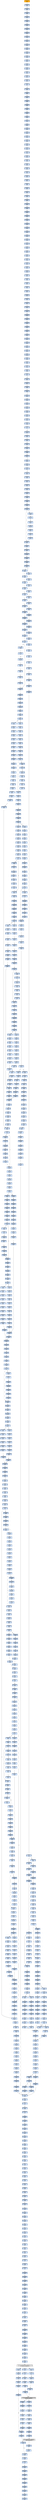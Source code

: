 strict digraph G {
	graph [bgcolor=transparent,
		name=G
	];
	node [color=lightsteelblue,
		fillcolor=lightsteelblue,
		shape=rectangle,
		style=filled
	];
	"0x004827b1"	[label="0x004827b1
movw"];
	"0x004827b8"	[label="0x004827b8
movzwl"];
	"0x004827b1" -> "0x004827b8"	[color="#000000"];
	"0x0048295a"	[label="0x0048295a
shrl"];
	"0x0048295d"	[label="0x0048295d
movw"];
	"0x0048295a" -> "0x0048295d"	[color="#000000"];
	"0x004660fb"	[label="0x004660fb
movl"];
	"0x004660fd"	[label="0x004660fd
lodsb"];
	"0x004660fb" -> "0x004660fd"	[color="#000000"];
	"0x0048285d"	[label="0x0048285d
movl"];
	"0x00482864"	[label="0x00482864
movl"];
	"0x0048285d" -> "0x00482864"	[color="#000000"];
	"0x004825ab"	[label="0x004825ab
cmpl"];
	"0x004825ad"	[label="0x004825ad
jae"];
	"0x004825ab" -> "0x004825ad"	[color="#000000"];
	"0x0048231f"	[label="0x0048231f
shll"];
	"0x00482322"	[label="0x00482322
pushl"];
	"0x0048231f" -> "0x00482322"	[color="#000000"];
	"0x00482b6b"	[label="0x00482b6b
decl"];
	"0x00482b6c"	[label="0x00482b6c
movl"];
	"0x00482b6b" -> "0x00482b6c"	[color="#000000"];
	"0x004828e5"	[label="0x004828e5
shrl"];
	"0x004828e8"	[label="0x004828e8
movw"];
	"0x004828e5" -> "0x004828e8"	[color="#000000"];
	"0x00482c42"	[label="0x00482c42
jle"];
	"0x00482c48"	[label="0x00482c48
movl"];
	"0x00482c42" -> "0x00482c48"	[color="#000000",
		label=F];
	"0x00482d6f"	[label="0x00482d6f
movl"];
	"0x00482c42" -> "0x00482d6f"	[color="#000000",
		label=T];
	"0x00482a1d"	[label="0x00482a1d
subl"];
	"0x00482a1f"	[label="0x00482a1f
shll"];
	"0x00482a1d" -> "0x00482a1f"	[color="#000000"];
	"0x00482669"	[label="0x00482669
leal"];
	"0x0048266c"	[label="0x0048266c
shrw"];
	"0x00482669" -> "0x0048266c"	[color="#000000"];
	"0x004828fb"	[label="0x004828fb
movl"];
	"0x00482900"	[label="0x00482900
subl"];
	"0x004828fb" -> "0x00482900"	[color="#000000"];
	"0x00482772"	[label="0x00482772
subl"];
	"0x00482774"	[label="0x00482774
subl"];
	"0x00482772" -> "0x00482774"	[color="#000000"];
	"0x00482bcb"	[label="0x00482bcb
cmpl"];
	"0x00482bd3"	[label="0x00482bd3
ja"];
	"0x00482bcb" -> "0x00482bd3"	[color="#000000"];
	"0x00482c87"	[label="0x00482c87
ja"];
	"0x00482c89"	[label="0x00482c89
cmpl"];
	"0x00482c87" -> "0x00482c89"	[color="#000000",
		label=F];
	"0x00482ca1"	[label="0x00482ca1
shrl"];
	"0x00482c87" -> "0x00482ca1"	[color="#000000",
		label=T];
	"0x00482c12"	[label="0x00482c12
movw"];
	"0x00482c15"	[label="0x00482c15
movl"];
	"0x00482c12" -> "0x00482c15"	[color="#000000"];
	"0x004827a8"	[label="0x004827a8
movl"];
	"0x004827ac"	[label="0x004827ac
movl"];
	"0x004827a8" -> "0x004827ac"	[color="#000000"];
	"0x00482817"	[label="0x00482817
incl"];
	"0x00482818"	[label="0x00482818
orl"];
	"0x00482817" -> "0x00482818"	[color="#000000"];
	"0x00482c9b"	[label="0x00482c9b
shll"];
	"0x00482c9e"	[label="0x00482c9e
incl"];
	"0x00482c9b" -> "0x00482c9e"	[color="#000000"];
	"0x00466108"	[label="0x00466108
orb"];
	"0x0046610a"	[label="0x0046610a
je"];
	"0x00466108" -> "0x0046610a"	[color="#000000"];
	GETMODULEHANDLEA_KERNEL32_DLL	[color=lightgrey,
		fillcolor=lightgrey,
		label="GETMODULEHANDLEA_KERNEL32_DLL
GETMODULEHANDLEA"];
	GETMODULEHANDLEA_KERNEL32_DLL -> "0x004660fb"	[color="#000000"];
	"0x004660a9"	[label="0x004660a9
orl"];
	GETMODULEHANDLEA_KERNEL32_DLL -> "0x004660a9"	[color="#000000"];
	"0x00415b03"	[label="0x00415b03
testl"];
	GETMODULEHANDLEA_KERNEL32_DLL -> "0x00415b03"	[color="#000000"];
	"0x00482a2f"	[label="0x00482a2f
leal"];
	"0x00482a32"	[label="0x00482a32
movw"];
	"0x00482a2f" -> "0x00482a32"	[color="#000000"];
	"0x004828b5"	[label="0x004828b5
subw"];
	"0x004828b8"	[label="0x004828b8
subl"];
	"0x004828b5" -> "0x004828b8"	[color="#000000"];
	"0x00466124"	[label="0x00466124
xorb"];
	"0x00466126"	[label="0x00466126
movb"];
	"0x00466124" -> "0x00466126"	[color="#000000"];
	"0x00482667"	[label="0x00482667
movl"];
	"0x00482667" -> "0x00482669"	[color="#000000"];
	"0x00482ab1"	[label="0x00482ab1
movl"];
	"0x00482ab5"	[label="0x00482ab5
movl"];
	"0x00482ab1" -> "0x00482ab5"	[color="#000000"];
	"0x0048231b"	[label="0x0048231b
pushl"];
	"0x0048231c"	[label="0x0048231c
movw"];
	"0x0048231b" -> "0x0048231c"	[color="#000000"];
	"0x004822d4"	[label="0x004822d4
shll"];
	"0x004822d7"	[label="0x004822d7
movl"];
	"0x004822d4" -> "0x004822d7"	[color="#000000"];
	"0x00482975"	[label="0x00482975
subl"];
	"0x00482977"	[label="0x00482977
movl"];
	"0x00482975" -> "0x00482977"	[color="#000000"];
	"0x00482702"	[label="0x00482702
orl"];
	"0x00482704"	[label="0x00482704
movl"];
	"0x00482702" -> "0x00482704"	[color="#000000"];
	"0x0048297b"	[label="0x0048297b
sarl"];
	"0x00482977" -> "0x0048297b"	[color="#000000"];
	"0x00482887"	[label="0x00482887
movl"];
	"0x0048288b"	[label="0x0048288b
jmp"];
	"0x00482887" -> "0x0048288b"	[color="#000000"];
	"0x00482dac"	[label="0x00482dac
incl"];
	"0x00482db0"	[label="0x00482db0
decl"];
	"0x00482dac" -> "0x00482db0"	[color="#000000"];
	"0x00482d93"	[label="0x00482d93
subl"];
	"0x00482d97"	[label="0x00482d97
addl"];
	"0x00482d93" -> "0x00482d97"	[color="#000000"];
	"0x004825c4"	[label="0x004825c4
leal"];
	"0x004825c7"	[label="0x004825c7
movw"];
	"0x004825c4" -> "0x004825c7"	[color="#000000"];
	"0x004660eb"	[label="0x004660eb
movl"];
	"0x004660ed"	[label="0x004660ed
lodsl"];
	"0x004660eb" -> "0x004660ed"	[color="#000000"];
	"0x004826b7"	[label="0x004826b7
subl"];
	"0x004826bc"	[label="0x004826bc
jmp"];
	"0x004826b7" -> "0x004826bc"	[color="#000000"];
	"0x00482b58"	[label="0x00482b58
movl"];
	"0x00482b5a"	[label="0x00482b5a
shrw"];
	"0x00482b58" -> "0x00482b5a"	[color="#000000"];
	"0x00482c6b"	[label="0x00482c6b
leal"];
	"0x00482c6f"	[label="0x00482c6f
subl"];
	"0x00482c6b" -> "0x00482c6f"	[color="#000000"];
	"0x00482328"	[label="0x00482328
pushl"];
	"0x00482329"	[label="0x00482329
addl"];
	"0x00482328" -> "0x00482329"	[color="#000000"];
	"0x0048233c"	[label="0x0048233c
movb"];
	"0x0048233e"	[label="0x0048233e
subl"];
	"0x0048233c" -> "0x0048233e"	[color="#000000"];
	"0x0048251e"	[label="0x0048251e
sarl"];
	"0x00482520"	[label="0x00482520
addl"];
	"0x0048251e" -> "0x00482520"	[color="#000000"];
	"0x004825bf"	[label="0x004825bf
cmpl"];
	"0x004825bf" -> "0x004825c4"	[color="#000000"];
	"0x00482783"	[label="0x00482783
cmpl"];
	"0x00482789"	[label="0x00482789
movw"];
	"0x00482783" -> "0x00482789"	[color="#000000"];
	"0x004822bf"	[label="0x004822bf
call"];
	"0x004822c4"	[label="0x004822c4
popl"];
	"0x004822bf" -> "0x004822c4"	[color="#000000"];
	"0x00482da4"	[label="0x00482da4
incl"];
	"0x00482da5"	[label="0x00482da5
movb"];
	"0x00482da4" -> "0x00482da5"	[color="#000000"];
	"0x00482823"	[label="0x00482823
shrl"];
	"0x00482826"	[label="0x00482826
movzwl"];
	"0x00482823" -> "0x00482826"	[color="#000000"];
	"0x00482c28"	[label="0x00482c28
leal"];
	"0x00482c2b"	[label="0x00482c2b
movw"];
	"0x00482c28" -> "0x00482c2b"	[color="#000000"];
	"0x00482bd5"	[label="0x00482bd5
cmpl"];
	"0x00482bd3" -> "0x00482bd5"	[color="#000000",
		label=F];
	"0x00482bed"	[label="0x00482bed
movl"];
	"0x00482bd3" -> "0x00482bed"	[color="#000000",
		label=T];
	"0x00482778"	[label="0x00482778
shrw"];
	"0x0048277c"	[label="0x0048277c
movl"];
	"0x00482778" -> "0x0048277c"	[color="#000000"];
	"0x00482be7"	[label="0x00482be7
shll"];
	"0x00482bea"	[label="0x00482bea
incl"];
	"0x00482be7" -> "0x00482bea"	[color="#000000"];
	"0x00482d60"	[label="0x00482d60
shll"];
	"0x00482d64"	[label="0x00482d64
decl"];
	"0x00482d60" -> "0x00482d64"	[color="#000000"];
	"0x00466065"	[label="0x00466065
popl"];
	"0x00466066"	[label="0x00466066
addl"];
	"0x00466065" -> "0x00466066"	[color="#000000"];
	"0x004826c7"	[label="0x004826c7
movl"];
	"0x004826cb"	[label="0x004826cb
subl"];
	"0x004826c7" -> "0x004826cb"	[color="#000000"];
	"0x0046614f"	[label="0x0046614f
jmp"];
	"0x0046614f" -> GETMODULEHANDLEA_KERNEL32_DLL	[color="#000000"];
	"0x0048299d"	[label="0x0048299d
movl"];
	"0x004829a1"	[label="0x004829a1
movw"];
	"0x0048299d" -> "0x004829a1"	[color="#000000"];
	"0x00482b45"	[label="0x00482b45
sarl"];
	"0x00482b48"	[label="0x00482b48
leal"];
	"0x00482b45" -> "0x00482b48"	[color="#000000"];
	"0x00482336"	[label="0x00482336
popl"];
	"0x00482337"	[label="0x00482337
subl"];
	"0x00482336" -> "0x00482337"	[color="#000000"];
	"0x00482491"	[label="0x00482491
andl"];
	"0x00482495"	[label="0x00482495
movl"];
	"0x00482491" -> "0x00482495"	[color="#000000"];
	"0x00482394"	[label="0x00482394
pushl"];
	"0x00482395"	[label="0x00482395
subl"];
	"0x00482394" -> "0x00482395"	[color="#000000"];
	"0x004826a6"	[label="0x004826a6
cmpl"];
	"0x004826ab"	[label="0x004826ab
jg"];
	"0x004826a6" -> "0x004826ab"	[color="#000000"];
	"0x0048271e"	[label="0x0048271e
movl"];
	"0x00482720"	[label="0x00482720
movl"];
	"0x0048271e" -> "0x00482720"	[color="#000000"];
	"0x004828ad"	[label="0x004828ad
shrw"];
	"0x004828b1"	[label="0x004828b1
movl"];
	"0x004828ad" -> "0x004828b1"	[color="#000000"];
	"0x004828dc"	[label="0x004828dc
incl"];
	"0x004828dd"	[label="0x004828dd
orl"];
	"0x004828dc" -> "0x004828dd"	[color="#000000"];
	"0x0048257a"	[label="0x0048257a
leal"];
	"0x0048257d"	[label="0x0048257d
ja"];
	"0x0048257a" -> "0x0048257d"	[color="#000000"];
	"0x00482b70"	[label="0x00482b70
jne"];
	"0x00482b6c" -> "0x00482b70"	[color="#000000"];
	"0x00482a00"	[label="0x00482a00
orl"];
	"0x00482a02"	[label="0x00482a02
movw"];
	"0x00482a00" -> "0x00482a02"	[color="#000000"];
	"0x00482475"	[label="0x00482475
orl"];
	"0x00482477"	[label="0x00482477
cmpl"];
	"0x00482475" -> "0x00482477"	[color="#000000"];
	"0x00482a47"	[label="0x00482a47
movl"];
	"0x00482a49"	[label="0x00482a49
shrw"];
	"0x00482a47" -> "0x00482a49"	[color="#000000"];
	"0x00482741"	[label="0x00482741
movw"];
	"0x00482748"	[label="0x00482748
movl"];
	"0x00482741" -> "0x00482748"	[color="#000000"];
	"0x00482371"	[label="0x00482371
popl"];
	"0x00482372"	[label="0x00482372
addl"];
	"0x00482371" -> "0x00482372"	[color="#000000"];
	"0x004828e3"	[label="0x004828e3
movl"];
	"0x004828e3" -> "0x004828e5"	[color="#000000"];
	"0x00482d37"	[label="0x00482d37
movl"];
	"0x00482d3b"	[label="0x00482d3b
jmp"];
	"0x00482d37" -> "0x00482d3b"	[color="#000000"];
	"0x00482d3d"	[label="0x00482d3d
subl"];
	"0x00482d41"	[label="0x00482d41
subl"];
	"0x00482d3d" -> "0x00482d41"	[color="#000000"];
	"0x004822d9"	[label="0x004822d9
pushl"];
	"0x004822d7" -> "0x004822d9"	[color="#000000"];
	"0x00482d2b"	[label="0x00482d2b
subl"];
	"0x00482d2d"	[label="0x00482d2d
sarl"];
	"0x00482d2b" -> "0x00482d2d"	[color="#000000"];
	"0x00482bdf"	[label="0x00482bdf
shll"];
	"0x00482be4"	[label="0x00482be4
movzbl"];
	"0x00482bdf" -> "0x00482be4"	[color="#000000"];
	"0x00482315"	[label="0x00482315
subl"];
	"0x00482317"	[label="0x00482317
pushl"];
	"0x00482315" -> "0x00482317"	[color="#000000"];
	"0x00482b18"	[label="0x00482b18
shll"];
	"0x00482b1d"	[label="0x00482b1d
movzbl"];
	"0x00482b18" -> "0x00482b1d"	[color="#000000"];
	"0x004828c7"	[label="0x004828c7
ja"];
	"0x004828c9"	[label="0x004828c9
cmpl"];
	"0x004828c7" -> "0x004828c9"	[color="#000000",
		label=F];
	"0x004828df"	[label="0x004828df
movl"];
	"0x004828c7" -> "0x004828df"	[color="#000000",
		label=T];
	"0x004826dc"	[label="0x004826dc
movw"];
	"0x004826e0"	[label="0x004826e0
movl"];
	"0x004826dc" -> "0x004826e0"	[color="#000000"];
	"0x00482cc6"	[label="0x00482cc6
movl"];
	"0x00482cce"	[label="0x00482cce
movl"];
	"0x00482cc6" -> "0x00482cce"	[color="#000000"];
	"0x00482c3f"	[label="0x00482c3f
movl"];
	"0x00482c3f" -> "0x00482c42"	[color="#000000"];
	"0x004822fd"	[label="0x004822fd
orl"];
	"0x004822ff"	[label="0x004822ff
pushl"];
	"0x004822fd" -> "0x004822ff"	[color="#000000"];
	"0x00482b61"	[label="0x00482b61
movw"];
	"0x00482b64"	[label="0x00482b64
leal"];
	"0x00482b61" -> "0x00482b64"	[color="#000000"];
	"0x00482b36"	[label="0x00482b36
cmpl"];
	"0x00482b38"	[label="0x00482b38
jae"];
	"0x00482b36" -> "0x00482b38"	[color="#000000"];
	"0x00482bd9"	[label="0x00482bd9
je"];
	"0x00482bd5" -> "0x00482bd9"	[color="#000000"];
	"0x00482595"	[label="0x00482595
orl"];
	"0x00482597"	[label="0x00482597
movl"];
	"0x00482595" -> "0x00482597"	[color="#000000"];
	"0x00482725"	[label="0x00482725
subl"];
	"0x00482720" -> "0x00482725"	[color="#000000"];
	"0x004822ed"	[label="0x004822ed
subl"];
	"0x004822ef"	[label="0x004822ef
lodsb"];
	"0x004822ed" -> "0x004822ef"	[color="#000000"];
	"0x00482323"	[label="0x00482323
pushl"];
	"0x00482324"	[label="0x00482324
addl"];
	"0x00482323" -> "0x00482324"	[color="#000000"];
	"0x0048297e"	[label="0x0048297e
leal"];
	"0x00482981"	[label="0x00482981
movw"];
	"0x0048297e" -> "0x00482981"	[color="#000000"];
	"0x0048262a"	[label="0x0048262a
movzbl"];
	"0x0048262d"	[label="0x0048262d
shll"];
	"0x0048262a" -> "0x0048262d"	[color="#000000"];
	"0x00466129"	[label="0x00466129
lodsb"];
	"0x00466126" -> "0x00466129"	[color="#000000"];
	"0x0048291c"	[label="0x0048291c
movl"];
	"0x0048291e"	[label="0x0048291e
subl"];
	"0x0048291c" -> "0x0048291e"	[color="#000000"];
	"0x004822f0"	[label="0x004822f0
movl"];
	"0x004822ef" -> "0x004822f0"	[color="#000000"];
	"0x00482e0f"	[label="0x00482e0f
movl"];
	"0x00482e11"	[label="0x00482e11
addl"];
	"0x00482e0f" -> "0x00482e11"	[color="#000000"];
	"0x004824c2"	[label="0x004824c2
movzbl"];
	"0x004824c5"	[label="0x004824c5
shll"];
	"0x004824c2" -> "0x004824c5"	[color="#000000"];
	"0x004828cd"	[label="0x004828cd
je"];
	"0x004828c9" -> "0x004828cd"	[color="#000000"];
	"0x00482df2"	[label="0x00482df2
subl"];
	"0x00482df9"	[label="0x00482df9
xorl"];
	"0x00482df2" -> "0x00482df9"	[color="#000000"];
	"0x0048268d"	[label="0x0048268d
incl"];
	"0x0048268e"	[label="0x0048268e
cmpl"];
	"0x0048268d" -> "0x0048268e"	[color="#000000"];
	"0x00482739"	[label="0x00482739
movl"];
	"0x0048273d"	[label="0x0048273d
movl"];
	"0x00482739" -> "0x0048273d"	[color="#000000"];
	"0x004823d9"	[label="0x004823d9
movl"];
	"0x004823e0"	[label="0x004823e0
movzbl"];
	"0x004823d9" -> "0x004823e0"	[color="#000000"];
	"0x00482735"	[label="0x00482735
movl"];
	"0x00482735" -> "0x00482739"	[color="#000000"];
	"0x004827cf"	[label="0x004827cf
movl"];
	"0x004827d7"	[label="0x004827d7
movl"];
	"0x004827cf" -> "0x004827d7"	[color="#000000"];
	"0x00482754"	[label="0x00482754
xorl"];
	"0x00482756"	[label="0x00482756
cmpl"];
	"0x00482754" -> "0x00482756"	[color="#000000"];
	"0x00482a8d"	[label="0x00482a8d
subl"];
	"0x00482a8f"	[label="0x00482a8f
shll"];
	"0x00482a8d" -> "0x00482a8f"	[color="#000000"];
	"0x004822ca"	[label="0x004822ca
movl"];
	"0x004822cc"	[label="0x004822cc
addl"];
	"0x004822ca" -> "0x004822cc"	[color="#000000"];
	"0x0048265b"	[label="0x0048265b
movw"];
	"0x0048265f"	[label="0x0048265f
jmp"];
	"0x0048265b" -> "0x0048265f"	[color="#000000"];
	"0x0048232e"	[label="0x0048232e
call"];
	"0x00482391"	[label="0x00482391
pushl"];
	"0x0048232e" -> "0x00482391"	[color="#000000"];
	"0x00482648"	[label="0x00482648
movl"];
	"0x0048264c"	[label="0x0048264c
movl"];
	"0x00482648" -> "0x0048264c"	[color="#000000"];
	"0x00482b7d"	[label="0x00482b7d
subl"];
	"0x00482b7f"	[label="0x00482b7f
addl"];
	"0x00482b7d" -> "0x00482b7f"	[color="#000000"];
	"0x004823f2"	[label="0x004823f2
movl"];
	"0x004823f8"	[label="0x004823f8
movl"];
	"0x004823f2" -> "0x004823f8"	[color="#000000"];
	"0x0048270d"	[label="0x0048270d
movw"];
	"0x00482714"	[label="0x00482714
movzwl"];
	"0x0048270d" -> "0x00482714"	[color="#000000"];
	"0x00482890"	[label="0x00482890
subl"];
	"0x00482892"	[label="0x00482892
subl"];
	"0x00482890" -> "0x00482892"	[color="#000000"];
	"0x00482c9f"	[label="0x00482c9f
orl"];
	"0x00482c9f" -> "0x00482ca1"	[color="#000000"];
	"0x004826d6"	[label="0x004826d6
cmpl"];
	"0x004826d6" -> "0x004826dc"	[color="#000000"];
	"0x0048290c"	[label="0x0048290c
movw"];
	"0x00482913"	[label="0x00482913
movl"];
	"0x0048290c" -> "0x00482913"	[color="#000000"];
	"0x00482717"	[label="0x00482717
imull"];
	"0x0048271a"	[label="0x0048271a
cmpl"];
	"0x00482717" -> "0x0048271a"	[color="#000000"];
	"0x004829bc"	[label="0x004829bc
movl"];
	"0x004829c0"	[label="0x004829c0
movl"];
	"0x004829bc" -> "0x004829c0"	[color="#000000"];
	"0x004823e3"	[label="0x004823e3
movl"];
	"0x004823ea"	[label="0x004823ea
movl"];
	"0x004823e3" -> "0x004823ea"	[color="#000000"];
	"0x00482952"	[label="0x00482952
orl"];
	"0x00482954"	[label="0x00482954
movl"];
	"0x00482952" -> "0x00482954"	[color="#000000"];
	"0x00482b9e"	[label="0x00482b9e
movl"];
	"0x00482ba3"	[label="0x00482ba3
movl"];
	"0x00482b9e" -> "0x00482ba3"	[color="#000000"];
	"0x00482920"	[label="0x00482920
subl"];
	"0x0048291e" -> "0x00482920"	[color="#000000"];
	"0x0048247c"	[label="0x0048247c
movl"];
	"0x00482483"	[label="0x00482483
cmpl"];
	"0x0048247c" -> "0x00482483"	[color="#000000"];
	"0x00482427"	[label="0x00482427
shll"];
	"0x00482429"	[label="0x00482429
leal"];
	"0x00482427" -> "0x00482429"	[color="#000000"];
	"0x004828d9"	[label="0x004828d9
shll"];
	"0x004828d9" -> "0x004828dc"	[color="#000000"];
	"0x0046607c"	[label="0x0046607c
subl"];
	"0x00466081"	[label="0x00466081
cmpb"];
	"0x0046607c" -> "0x00466081"	[color="#000000"];
	"0x00482af2"	[label="0x00482af2
movl"];
	"0x00482af7"	[label="0x00482af7
movl"];
	"0x00482af2" -> "0x00482af7"	[color="#000000"];
	"0x004828f7"	[label="0x004828f7
jae"];
	"0x004828f7" -> "0x0048291c"	[color="#000000",
		label=T];
	"0x004828f9"	[label="0x004828f9
movl"];
	"0x004828f7" -> "0x004828f9"	[color="#000000",
		label=F];
	"0x00482afb"	[label="0x00482afb
leal"];
	"0x00482af7" -> "0x00482afb"	[color="#000000"];
	"0x00482b3e"	[label="0x00482b3e
movl"];
	"0x00482b43"	[label="0x00482b43
subl"];
	"0x00482b3e" -> "0x00482b43"	[color="#000000"];
	"0x00482d43"	[label="0x00482d43
movl"];
	"0x00482d41" -> "0x00482d43"	[color="#000000"];
	"0x004824cf"	[label="0x004824cf
movw"];
	"0x004824d3"	[label="0x004824d3
shrl"];
	"0x004824cf" -> "0x004824d3"	[color="#000000"];
	"0x00482b83"	[label="0x00482b83
cmpl"];
	"0x00482b88"	[label="0x00482b88
movl"];
	"0x00482b83" -> "0x00482b88"	[color="#000000"];
	"0x00482b26"	[label="0x00482b26
movl"];
	"0x00482b2a"	[label="0x00482b2a
movw"];
	"0x00482b26" -> "0x00482b2a"	[color="#000000"];
	"0x004827a5"	[label="0x004827a5
incl"];
	"0x004827a6"	[label="0x004827a6
orl"];
	"0x004827a5" -> "0x004827a6"	[color="#000000"];
	"0x00482cf5"	[label="0x00482cf5
cmpl"];
	"0x00482cf9"	[label="0x00482cf9
je"];
	"0x00482cf5" -> "0x00482cf9"	[color="#000000"];
	"0x00482732"	[label="0x00482732
leal"];
	"0x00482732" -> "0x00482735"	[color="#000000"];
	"0x00482b04"	[label="0x00482b04
cmpl"];
	"0x00482b0c"	[label="0x00482b0c
ja"];
	"0x00482b04" -> "0x00482b0c"	[color="#000000"];
	"0x00482cbe"	[label="0x00482cbe
movl"];
	"0x00482cc1"	[label="0x00482cc1
addl"];
	"0x00482cbe" -> "0x00482cc1"	[color="#000000"];
	"0x00482d04"	[label="0x00482d04
movzbl"];
	"0x00482d07"	[label="0x00482d07
shll"];
	"0x00482d04" -> "0x00482d07"	[color="#000000"];
	"0x00482c4a"	[label="0x00482c4a
movl"];
	"0x00482c4c"	[label="0x00482c4c
sarl"];
	"0x00482c4a" -> "0x00482c4c"	[color="#000000"];
	"0x00415b05"	[label="0x00415b05
je"];
	"0x00415b07"	[label="0x00415b07
pushl"];
	"0x00415b05" -> "0x00415b07"	[color="#000000",
		label=F];
	"0x004825e9"	[label="0x004825e9
movw"];
	"0x004825f0"	[label="0x004825f0
je"];
	"0x004825e9" -> "0x004825f0"	[color="#000000"];
	"0x0046612a"	[label="0x0046612a
orb"];
	"0x0046612c"	[label="0x0046612c
jne"];
	"0x0046612a" -> "0x0046612c"	[color="#000000"];
	"0x0046613c"	[label="0x0046613c
movb"];
	"0x0046613e"	[label="0x0046613e
stosb"];
	"0x0046613c" -> "0x0046613e"	[color="#000000"];
	"0x00482693"	[label="0x00482693
movl"];
	"0x0048268e" -> "0x00482693"	[color="#000000"];
	"0x00482727"	[label="0x00482727
movl"];
	"0x0048272b"	[label="0x0048272b
sarl"];
	"0x00482727" -> "0x0048272b"	[color="#000000"];
	"0x004826b2"	[label="0x004826b2
jmp"];
	"0x00482dc2"	[label="0x00482dc2
movl"];
	"0x004826b2" -> "0x00482dc2"	[color="#000000"];
	"0x00482cdf"	[label="0x00482cdf
movl"];
	"0x00482ce3"	[label="0x00482ce3
addl"];
	"0x00482cdf" -> "0x00482ce3"	[color="#000000"];
	"0x00482392"	[label="0x00482392
pushl"];
	"0x00482393"	[label="0x00482393
pushl"];
	"0x00482392" -> "0x00482393"	[color="#000000"];
	"0x00482c66"	[label="0x00482c66
addl"];
	"0x00482c68"	[label="0x00482c68
movl"];
	"0x00482c66" -> "0x00482c68"	[color="#000000"];
	"0x00482381"	[label="0x00482381
call"];
	"0x00482386"	[label="0x00482386
popl"];
	"0x00482381" -> "0x00482386"	[color="#000000"];
	"0x00482474"	[label="0x00482474
incl"];
	"0x00482474" -> "0x00482475"	[color="#000000"];
	"0x00482e14"	[label="0x00482e14
popl"];
	"0x00482e15"	[label="0x00482e15
popl"];
	"0x00482e14" -> "0x00482e15"	[color="#000000"];
	"0x00482708"	[label="0x00482708
movl"];
	"0x00482704" -> "0x00482708"	[color="#000000"];
	"0x0048251a"	[label="0x0048251a
subl"];
	"0x0048251a" -> "0x0048251e"	[color="#000000"];
	"0x00482686"	[label="0x00482686
movb"];
	"0x0048268a"	[label="0x0048268a
movb"];
	"0x00482686" -> "0x0048268a"	[color="#000000"];
	"0x00482d77"	[label="0x00482d77
je"];
	"0x00482d79"	[label="0x00482d79
movl"];
	"0x00482d77" -> "0x00482d79"	[color="#000000",
		label=F];
	"0x004824cb"	[label="0x004824cb
movl"];
	"0x004824cb" -> "0x004824cf"	[color="#000000"];
	"0x0048257f"	[label="0x0048257f
cmpl"];
	"0x00482583"	[label="0x00482583
je"];
	"0x0048257f" -> "0x00482583"	[color="#000000"];
	"0x00482b8c"	[label="0x00482b8c
jg"];
	"0x00482b8c" -> "0x00482d79"	[color="#000000",
		label=T];
	"0x00482b92"	[label="0x00482b92
addl"];
	"0x00482b8c" -> "0x00482b92"	[color="#000000",
		label=F];
	"0x004829ac"	[label="0x004829ac
movl"];
	"0x004829b0"	[label="0x004829b0
movl"];
	"0x004829ac" -> "0x004829b0"	[color="#000000"];
	"0x0046606b"	[label="0x0046606b
movl"];
	"0x0046606d"	[label="0x0046606d
addl"];
	"0x0046606b" -> "0x0046606d"	[color="#000000"];
	"0x00482670"	[label="0x00482670
subw"];
	"0x0048266c" -> "0x00482670"	[color="#000000"];
	"0x00482bff"	[label="0x00482bff
jae"];
	"0x00482c19"	[label="0x00482c19
subl"];
	"0x00482bff" -> "0x00482c19"	[color="#000000",
		label=T];
	"0x00482c01"	[label="0x00482c01
movl"];
	"0x00482bff" -> "0x00482c01"	[color="#000000",
		label=F];
	"0x00482951"	[label="0x00482951
incl"];
	"0x00482951" -> "0x00482952"	[color="#000000"];
	"0x00482c8d"	[label="0x00482c8d
je"];
	"0x00482c89" -> "0x00482c8d"	[color="#000000"];
	"0x00482d0d"	[label="0x00482d0d
movl"];
	"0x00482d11"	[label="0x00482d11
movw"];
	"0x00482d0d" -> "0x00482d11"	[color="#000000"];
	"0x004825da"	[label="0x004825da
leal"];
	"0x004825dd"	[label="0x004825dd
shrw"];
	"0x004825da" -> "0x004825dd"	[color="#000000"];
	"0x00482314"	[label="0x00482314
pushl"];
	"0x00482314" -> "0x00482315"	[color="#000000"];
	"0x00482677"	[label="0x00482677
jmp"];
	"0x00482600"	[label="0x00482600
cmpl"];
	"0x00482677" -> "0x00482600"	[color="#000000"];
	"0x00482b67"	[label="0x00482b67
movl"];
	"0x00482b64" -> "0x00482b67"	[color="#000000"];
	"0x004824ed"	[label="0x004824ed
subl"];
	"0x004824ef"	[label="0x004824ef
movb"];
	"0x004824ed" -> "0x004824ef"	[color="#000000"];
	"0x00482922"	[label="0x00482922
movl"];
	"0x00482920" -> "0x00482922"	[color="#000000"];
	"0x004823b6"	[label="0x004823b6
movl"];
	"0x004823ba"	[label="0x004823ba
movl"];
	"0x004823b6" -> "0x004823ba"	[color="#000000"];
	"0x00482a10"	[label="0x00482a10
cmpl"];
	"0x00482a12"	[label="0x00482a12
jae"];
	"0x00482a10" -> "0x00482a12"	[color="#000000"];
	"0x00482487"	[label="0x00482487
jae"];
	"0x00482483" -> "0x00482487"	[color="#000000"];
	"0x00482d7d"	[label="0x00482d7d
movl"];
	"0x00482d81"	[label="0x00482d81
addl"];
	"0x00482d7d" -> "0x00482d81"	[color="#000000"];
	"0x00482764"	[label="0x00482764
leal"];
	"0x00482767"	[label="0x00482767
movl"];
	"0x00482764" -> "0x00482767"	[color="#000000"];
	"0x00482576"	[label="0x00482576
movl"];
	"0x00482576" -> "0x0048257a"	[color="#000000"];
	"0x004829c8"	[label="0x004829c8
xorl"];
	"0x004829ca"	[label="0x004829ca
cmpl"];
	"0x004829c8" -> "0x004829ca"	[color="#000000"];
	"0x00482d0b"	[label="0x00482d0b
orl"];
	"0x00482d0b" -> "0x00482d0d"	[color="#000000"];
	"0x004829cf"	[label="0x004829cf
movl"];
	"0x004829ca" -> "0x004829cf"	[color="#000000"];
	"0x004825d8"	[label="0x004825d8
movl"];
	"0x004825d8" -> "0x004825da"	[color="#000000"];
	"0x004825af"	[label="0x004825af
movl"];
	"0x004825b3"	[label="0x004825b3
movl"];
	"0x004825af" -> "0x004825b3"	[color="#000000"];
	"0x00482814"	[label="0x00482814
shll"];
	"0x00482814" -> "0x00482817"	[color="#000000"];
	"0x004826f2"	[label="0x004826f2
je"];
	"0x004826f8"	[label="0x004826f8
movzbl"];
	"0x004826f2" -> "0x004826f8"	[color="#000000",
		label=F];
	"0x00482d30"	[label="0x00482d30
leal"];
	"0x00482d33"	[label="0x00482d33
movw"];
	"0x00482d30" -> "0x00482d33"	[color="#000000"];
	"0x00482750"	[label="0x00482750
movl"];
	"0x00482750" -> "0x00482754"	[color="#000000"];
	"0x004660ab"	[label="0x004660ab
je"];
	"0x004660a9" -> "0x004660ab"	[color="#000000"];
	"0x004824b1"	[label="0x004824b1
ja"];
	"0x004824b1" -> "0x004824cb"	[color="#000000",
		label=T];
	"0x004824b3"	[label="0x004824b3
cmpl"];
	"0x004824b1" -> "0x004824b3"	[color="#000000",
		label=F];
	"0x00482cad"	[label="0x00482cad
subl"];
	"0x00482cb1"	[label="0x00482cb1
orl"];
	"0x00482cad" -> "0x00482cb1"	[color="#000000"];
	"0x00482393" -> "0x00482394"	[color="#000000"];
	"0x0048276b"	[label="0x0048276b
jmp"];
	"0x004829e4"	[label="0x004829e4
cmpl"];
	"0x0048276b" -> "0x004829e4"	[color="#000000"];
	"0x00482d0a"	[label="0x00482d0a
incl"];
	"0x00482d0a" -> "0x00482d0b"	[color="#000000"];
	"0x00482d5c"	[label="0x00482d5c
movl"];
	"0x00482d3b" -> "0x00482d5c"	[color="#000000"];
	"0x0048249d"	[label="0x0048249d
shll"];
	"0x004824a0"	[label="0x004824a0
movl"];
	"0x0048249d" -> "0x004824a0"	[color="#000000"];
	"0x00482c57"	[label="0x00482c57
cmpl"];
	"0x00482c5a"	[label="0x00482c5a
movl"];
	"0x00482c57" -> "0x00482c5a"	[color="#000000"];
	"0x004660d2"	[label="0x004660d2
movl"];
	"0x004660d4"	[label="0x004660d4
call"];
	"0x004660d2" -> "0x004660d4"	[color="#000000"];
	"0x00482d54"	[label="0x00482d54
movl"];
	"0x00482d58"	[label="0x00482d58
incl"];
	"0x00482d54" -> "0x00482d58"	[color="#000000"];
	"0x00482454"	[label="0x00482454
movl"];
	"0x00482456"	[label="0x00482456
addl"];
	"0x00482454" -> "0x00482456"	[color="#000000"];
	"0x00482594"	[label="0x00482594
incl"];
	"0x00482594" -> "0x00482595"	[color="#000000"];
	"0x00482780"	[label="0x00482780
subw"];
	"0x00482780" -> "0x00482783"	[color="#000000"];
	"0x00482839"	[label="0x00482839
movl"];
	"0x0048283d"	[label="0x0048283d
movl"];
	"0x00482839" -> "0x0048283d"	[color="#000000"];
	"0x00482589"	[label="0x00482589
shll"];
	"0x00482583" -> "0x00482589"	[color="#000000",
		label=F];
	"0x0048275b"	[label="0x0048275b
setg"];
	"0x0048275e"	[label="0x0048275e
addl"];
	"0x0048275b" -> "0x0048275e"	[color="#000000"];
	"0x004823fd"	[label="0x004823fd
movl"];
	"0x004823f8" -> "0x004823fd"	[color="#000000"];
	"0x004825b8"	[label="0x004825b8
subl"];
	"0x004825ba"	[label="0x004825ba
movl"];
	"0x004825b8" -> "0x004825ba"	[color="#000000"];
	"0x0048286f"	[label="0x0048286f
movl"];
	"0x00482873"	[label="0x00482873
movl"];
	"0x0048286f" -> "0x00482873"	[color="#000000"];
	"0x00482964"	[label="0x00482964
movzwl"];
	"0x0048295d" -> "0x00482964"	[color="#000000"];
	"0x00482630"	[label="0x00482630
incl"];
	"0x00482631"	[label="0x00482631
orl"];
	"0x00482630" -> "0x00482631"	[color="#000000"];
	"0x00482b7b"	[label="0x00482b7b
shll"];
	"0x00482b7b" -> "0x00482b7d"	[color="#000000"];
	"0x004826c5"	[label="0x004826c5
subl"];
	"0x004826c5" -> "0x004826c7"	[color="#000000"];
	"0x00482651"	[label="0x00482651
subl"];
	"0x0048264c" -> "0x00482651"	[color="#000000"];
	"0x00482319"	[label="0x00482319
movl"];
	"0x00482319" -> "0x0048231b"	[color="#000000"];
	"0x004822f2"	[label="0x004822f2
andb"];
	"0x004822f5"	[label="0x004822f5
andb"];
	"0x004822f2" -> "0x004822f5"	[color="#000000"];
	"0x00482c71"	[label="0x00482c71
addl"];
	"0x00482c6f" -> "0x00482c71"	[color="#000000"];
	"0x004823bf"	[label="0x004823bf
movzbl"];
	"0x004823ba" -> "0x004823bf"	[color="#000000"];
	"0x00466146"	[label="0x00466146
jmp"];
	"0x00482902"	[label="0x00482902
movl"];
	"0x00482906"	[label="0x00482906
sarl"];
	"0x00482902" -> "0x00482906"	[color="#000000"];
	"0x00482b0e"	[label="0x00482b0e
cmpl"];
	"0x00482b12"	[label="0x00482b12
je"];
	"0x00482b0e" -> "0x00482b12"	[color="#000000"];
	"0x004828d6"	[label="0x004828d6
shll"];
	"0x004828d6" -> "0x004828d9"	[color="#000000"];
	"0x004825f2"	[label="0x004825f2
cmpl"];
	"0x004825f8"	[label="0x004825f8
jle"];
	"0x004825f2" -> "0x004825f8"	[color="#000000"];
	"0x00482d8a"	[label="0x00482d8a
movl"];
	"0x00482d91"	[label="0x00482d91
movl"];
	"0x00482d8a" -> "0x00482d91"	[color="#000000"];
	"0x0046608b"	[label="0x0046608b
subl"];
	"0x0046608d"	[label="0x0046608d
movw"];
	"0x0046608b" -> "0x0046608d"	[color="#000000"];
	"0x004827ff"	[label="0x004827ff
leal"];
	"0x00482802"	[label="0x00482802
ja"];
	"0x004827ff" -> "0x00482802"	[color="#000000"];
	"0x00482335"	[label="0x00482335
popl"];
	"0x00482335" -> "0x00482336"	[color="#000000"];
	"0x00482858"	[label="0x00482858
cmpl"];
	"0x00482858" -> "0x0048285d"	[color="#000000"];
	"0x0048282c"	[label="0x0048282c
cmpl"];
	"0x0048282e"	[label="0x0048282e
jae"];
	"0x0048282c" -> "0x0048282e"	[color="#000000"];
	"0x004824d6"	[label="0x004824d6
movzwl"];
	"0x004824d9"	[label="0x004824d9
imull"];
	"0x004824d6" -> "0x004824d9"	[color="#000000"];
	"0x00482c5e"	[label="0x00482c5e
jg"];
	"0x00482c60"	[label="0x00482c60
movl"];
	"0x00482c5e" -> "0x00482c60"	[color="#000000",
		label=F];
	"0x00482c7c"	[label="0x00482c7c
leal"];
	"0x00482c5e" -> "0x00482c7c"	[color="#000000",
		label=T];
	"0x00482756" -> "0x0048275b"	[color="#000000"];
	"0x0048281a"	[label="0x0048281a
movw"];
	"0x00482818" -> "0x0048281a"	[color="#000000"];
	"0x00482a97"	[label="0x00482a97
movl"];
	"0x00482a9f"	[label="0x00482a9f
leal"];
	"0x00482a97" -> "0x00482a9f"	[color="#000000"];
	"0x0048262d" -> "0x00482630"	[color="#000000"];
	"0x00482e16"	[label="0x00482e16
popl"];
	"0x00482e15" -> "0x00482e16"	[color="#000000"];
	"0x00482abd"	[label="0x00482abd
jmp"];
	"0x00482aee"	[label="0x00482aee
movl"];
	"0x00482abd" -> "0x00482aee"	[color="#000000"];
	"0x0048255d"	[label="0x0048255d
leal"];
	"0x00482560"	[label="0x00482560
movl"];
	"0x0048255d" -> "0x00482560"	[color="#000000"];
	"0x0048292b"	[label="0x0048292b
movl"];
	"0x0048292f"	[label="0x0048292f
cmpl"];
	"0x0048292b" -> "0x0048292f"	[color="#000000"];
	"0x00482673"	[label="0x00482673
movw"];
	"0x00482673" -> "0x00482677"	[color="#000000"];
	"0x00482551"	[label="0x00482551
movl"];
	"0x00482555"	[label="0x00482555
shll"];
	"0x00482551" -> "0x00482555"	[color="#000000"];
	"0x004822c5"	[label="0x004822c5
addl"];
	"0x004822c4" -> "0x004822c5"	[color="#000000"];
	"0x00482a0d"	[label="0x00482a0d
imull"];
	"0x00482a0d" -> "0x00482a10"	[color="#000000"];
	"0x00482796"	[label="0x00482796
je"];
	"0x0048279c"	[label="0x0048279c
movzbl"];
	"0x00482796" -> "0x0048279c"	[color="#000000",
		label=F];
	"0x00482776"	[label="0x00482776
movl"];
	"0x00482774" -> "0x00482776"	[color="#000000"];
	"0x004822fc"	[label="0x004822fc
lodsb"];
	"0x004822fc" -> "0x004822fd"	[color="#000000"];
	"0x004826c1"	[label="0x004826c1
movl"];
	"0x004826c1" -> "0x004826c5"	[color="#000000"];
	"0x004826ee"	[label="0x004826ee
cmpl"];
	"0x004826ee" -> "0x004826f2"	[color="#000000"];
	"0x00482c0c"	[label="0x00482c0c
sarl"];
	"0x00482c0f"	[label="0x00482c0f
leal"];
	"0x00482c0c" -> "0x00482c0f"	[color="#000000"];
	"0x00482327"	[label="0x00482327
pushl"];
	"0x00482327" -> "0x00482328"	[color="#000000"];
	"0x004828ba"	[label="0x004828ba
cmpl"];
	"0x004828b8" -> "0x004828ba"	[color="#000000"];
	"0x00482ce5"	[label="0x00482ce5
movl"];
	"0x00482ce9"	[label="0x00482ce9
addl"];
	"0x00482ce5" -> "0x00482ce9"	[color="#000000"];
	"0x00482886"	[label="0x00482886
incl"];
	"0x00482886" -> "0x00482887"	[color="#000000"];
	"0x00482333"	[label="0x00482333
movl"];
	"0x00482333" -> "0x00482335"	[color="#000000"];
	"0x00482c68" -> "0x00482c6b"	[color="#000000"];
	"0x00415b0d"	[label="0x00415b0d
call"];
	GETPROCADDRESS_KERNEL32_DLL	[color=lightgrey,
		fillcolor=lightgrey,
		label="GETPROCADDRESS_KERNEL32_DLL
GETPROCADDRESS"];
	"0x00415b0d" -> GETPROCADDRESS_KERNEL32_DLL	[color="#000000"];
	"0x00482bf1"	[label="0x00482bf1
movw"];
	"0x00482bf4"	[label="0x00482bf4
shrl"];
	"0x00482bf1" -> "0x00482bf4"	[color="#000000"];
	"0x00482b20"	[label="0x00482b20
shll"];
	"0x00482b23"	[label="0x00482b23
incl"];
	"0x00482b20" -> "0x00482b23"	[color="#000000"];
	"0x004827bb"	[label="0x004827bb
imull"];
	"0x004827be"	[label="0x004827be
cmpl"];
	"0x004827bb" -> "0x004827be"	[color="#000000"];
	"0x00482d20"	[label="0x00482d20
jae"];
	"0x00482d20" -> "0x00482d3d"	[color="#000000",
		label=T];
	"0x00482d22"	[label="0x00482d22
movl"];
	"0x00482d20" -> "0x00482d22"	[color="#000000",
		label=F];
	"0x00482a77"	[label="0x00482a77
shrl"];
	"0x00482a7a"	[label="0x00482a7a
movzwl"];
	"0x00482a77" -> "0x00482a7a"	[color="#000000"];
	"0x004824a6"	[label="0x004824a6
cmpl"];
	"0x004824ae"	[label="0x004824ae
leal"];
	"0x004824a6" -> "0x004824ae"	[color="#000000"];
	"0x00482a0a"	[label="0x00482a0a
movzwl"];
	"0x00482a0a" -> "0x00482a0d"	[color="#000000"];
	"0x0048236c"	[label="0x0048236c
call"];
	"0x0048236c" -> "0x00482371"	[color="#000000"];
	"0x00482da2"	[label="0x00482da2
movb"];
	"0x00482da2" -> "0x00482da4"	[color="#000000"];
	"0x00482c7a"	[label="0x00482c7a
jmp"];
	"0x00482cd2"	[label="0x00482cd2
movl"];
	"0x00482c7a" -> "0x00482cd2"	[color="#000000"];
	"0x00482829"	[label="0x00482829
imull"];
	"0x00482826" -> "0x00482829"	[color="#000000"];
	"0x0048248d"	[label="0x0048248d
movl"];
	"0x0048248d" -> "0x00482491"	[color="#000000"];
	"0x0048260b"	[label="0x0048260b
movl"];
	"0x0048260f"	[label="0x0048260f
addl"];
	"0x0048260b" -> "0x0048260f"	[color="#000000"];
	"0x00482302"	[label="0x00482302
movl"];
	"0x00482307"	[label="0x00482307
shll"];
	"0x00482302" -> "0x00482307"	[color="#000000"];
	"0x004824f3"	[label="0x004824f3
sarl"];
	"0x004824f6"	[label="0x004824f6
movl"];
	"0x004824f3" -> "0x004824f6"	[color="#000000"];
	"0x00482c17"	[label="0x00482c17
jmp"];
	"0x00482c15" -> "0x00482c17"	[color="#000000"];
	"0x00482acd"	[label="0x00482acd
movl"];
	"0x00482ad5"	[label="0x00482ad5
subw"];
	"0x00482acd" -> "0x00482ad5"	[color="#000000"];
	"0x00482d45"	[label="0x00482d45
shrw"];
	"0x00482d49"	[label="0x00482d49
subw"];
	"0x00482d45" -> "0x00482d49"	[color="#000000"];
	"0x00482dab"	[label="0x00482dab
incl"];
	"0x00482dab" -> "0x00482dac"	[color="#000000"];
	"0x00466096"	[label="0x00466096
call"];
	"0x004660a4"	[label="0x004660a4
call"];
	"0x00466096" -> "0x004660a4"	[color="#000000"];
	"0x00482909"	[label="0x00482909
leal"];
	"0x00482906" -> "0x00482909"	[color="#000000"];
	"0x00482398"	[label="0x00482398
movl"];
	"0x0048239f"	[label="0x0048239f
movl"];
	"0x00482398" -> "0x0048239f"	[color="#000000"];
	"0x004823c3"	[label="0x004823c3
movl"];
	"0x004823c5"	[label="0x004823c5
shll"];
	"0x004823c3" -> "0x004823c5"	[color="#000000"];
	"0x004826fe"	[label="0x004826fe
shll"];
	"0x00482701"	[label="0x00482701
incl"];
	"0x004826fe" -> "0x00482701"	[color="#000000"];
	"0x00482697"	[label="0x00482697
jg"];
	"0x00482693" -> "0x00482697"	[color="#000000"];
	"0x00482c4e"	[label="0x00482c4e
andl"];
	"0x00482c4c" -> "0x00482c4e"	[color="#000000"];
	"0x00482b33"	[label="0x00482b33
imull"];
	"0x00482b33" -> "0x00482b36"	[color="#000000"];
	"0x00482b2d"	[label="0x00482b2d
shrl"];
	"0x00482b30"	[label="0x00482b30
movzwl"];
	"0x00482b2d" -> "0x00482b30"	[color="#000000"];
	"0x00482a68"	[label="0x00482a68
shll"];
	"0x00482a6b"	[label="0x00482a6b
shll"];
	"0x00482a68" -> "0x00482a6b"	[color="#000000"];
	"0x004827f5"	[label="0x004827f5
addl"];
	"0x004827f9"	[label="0x004827f9
cmpl"];
	"0x004827f5" -> "0x004827f9"	[color="#000000"];
	"0x00482344"	[label="0x00482344
jae"];
	"0x00482344" -> "0x0048236c"	[color="#000000",
		label=T];
	"0x0048258e"	[label="0x0048258e
movzbl"];
	"0x00482591"	[label="0x00482591
shll"];
	"0x0048258e" -> "0x00482591"	[color="#000000"];
	"0x00482db1"	[label="0x00482db1
je"];
	"0x00482db0" -> "0x00482db1"	[color="#000000"];
	"0x00482411"	[label="0x00482411
movl"];
	"0x00482419"	[label="0x00482419
movl"];
	"0x00482411" -> "0x00482419"	[color="#000000"];
	"0x0048230a"	[label="0x0048230a
popl"];
	"0x0048230b"	[label="0x0048230b
movl"];
	"0x0048230a" -> "0x0048230b"	[color="#000000"];
	"0x00482b7f" -> "0x00482b83"	[color="#000000"];
	"0x004823b3"	[label="0x004823b3
leal"];
	"0x004823b3" -> "0x004823b6"	[color="#000000"];
	"0x00482a94"	[label="0x00482a94
sarl"];
	"0x00482a94" -> "0x00482a97"	[color="#000000"];
	"0x004824c9"	[label="0x004824c9
orl"];
	"0x004824c9" -> "0x004824cb"	[color="#000000"];
	"0x00482928"	[label="0x00482928
subw"];
	"0x00482928" -> "0x0048292b"	[color="#000000"];
	"0x0048289a"	[label="0x0048289a
subw"];
	"0x0048289d"	[label="0x0048289d
movw"];
	"0x0048289a" -> "0x0048289d"	[color="#000000"];
	"0x004829d6"	[label="0x004829d6
addl"];
	"0x004829dc"	[label="0x004829dc
leal"];
	"0x004829d6" -> "0x004829dc"	[color="#000000"];
	"0x00482a45"	[label="0x00482a45
subl"];
	"0x00482a45" -> "0x00482a47"	[color="#000000"];
	"0x00482994"	[label="0x00482994
movl"];
	"0x00482996"	[label="0x00482996
shrw"];
	"0x00482994" -> "0x00482996"	[color="#000000"];
	"0x00482d18"	[label="0x00482d18
movzwl"];
	"0x00482d1b"	[label="0x00482d1b
imull"];
	"0x00482d18" -> "0x00482d1b"	[color="#000000"];
	"0x00482534"	[label="0x00482534
movl"];
	"0x00482538"	[label="0x00482538
jle"];
	"0x00482534" -> "0x00482538"	[color="#000000"];
	"0x004827c0"	[label="0x004827c0
jae"];
	"0x004827be" -> "0x004827c0"	[color="#000000"];
	"0x00466060"	[label="0x00466060
call"];
	"0x00466060" -> "0x00466065"	[color="#000000"];
	"0x004825bc"	[label="0x004825bc
sarl"];
	"0x004825ba" -> "0x004825bc"	[color="#000000"];
	"0x00482d91" -> "0x00482d93"	[color="#000000"];
	"0x0048272e"	[label="0x0048272e
movl"];
	"0x0048272b" -> "0x0048272e"	[color="#000000"];
	"0x0048271c"	[label="0x0048271c
jae"];
	"0x0048271a" -> "0x0048271c"	[color="#000000"];
	"0x00482e11" -> "0x00482e14"	[color="#000000"];
	"0x004823e0" -> "0x004823e3"	[color="#000000"];
	"0x00482c1d"	[label="0x00482c1d
subl"];
	"0x00482c19" -> "0x00482c1d"	[color="#000000"];
	"0x00482d2d" -> "0x00482d30"	[color="#000000"];
	"0x00482924"	[label="0x00482924
shrw"];
	"0x00482924" -> "0x00482928"	[color="#000000"];
	"0x00482300"	[label="0x00482300
addb"];
	"0x00482300" -> "0x00482302"	[color="#000000"];
	"0x00482608"	[label="0x00482608
leal"];
	"0x00482608" -> "0x0048260b"	[color="#000000"];
	"0x00482c54"	[label="0x00482c54
orl"];
	"0x00482c54" -> "0x00482c57"	[color="#000000"];
	"0x00482ac9"	[label="0x00482ac9
shrw"];
	"0x00482ac9" -> "0x00482acd"	[color="#000000"];
	"0x00482cce" -> "0x00482cd2"	[color="#000000"];
	"0x00482653"	[label="0x00482653
movl"];
	"0x00482655"	[label="0x00482655
sarl"];
	"0x00482653" -> "0x00482655"	[color="#000000"];
	"0x00482aa2"	[label="0x00482aa2
movl"];
	"0x00482aa6"	[label="0x00482aa6
movw"];
	"0x00482aa2" -> "0x00482aa6"	[color="#000000"];
	"0x0048298e"	[label="0x0048298e
movl"];
	"0x00482990"	[label="0x00482990
subl"];
	"0x0048298e" -> "0x00482990"	[color="#000000"];
	"0x00482a56"	[label="0x00482a56
movw"];
	"0x00482a59"	[label="0x00482a59
ja"];
	"0x00482a56" -> "0x00482a59"	[color="#000000"];
	"0x00482ac5"	[label="0x00482ac5
movl"];
	"0x00482ac5" -> "0x00482ac9"	[color="#000000"];
	"0x00482856"	[label="0x00482856
xorl"];
	"0x00482856" -> "0x00482858"	[color="#000000"];
	"0x00482606"	[label="0x00482606
jg"];
	"0x00482600" -> "0x00482606"	[color="#000000"];
	"0x00482c76"	[label="0x00482c76
movl"];
	"0x00482c71" -> "0x00482c76"	[color="#000000"];
	"0x004822db"	[label="0x004822db
subl"];
	"0x004822dd"	[label="0x004822dd
addl"];
	"0x004822db" -> "0x004822dd"	[color="#000000"];
	"0x004829b4"	[label="0x004829b4
movl"];
	"0x004829b0" -> "0x004829b4"	[color="#000000"];
	"0x004823bf" -> "0x004823c3"	[color="#000000"];
	"0x0048232c"	[label="0x0048232c
pushl"];
	"0x00482329" -> "0x0048232c"	[color="#000000"];
	"0x0048261b"	[label="0x0048261b
cmpl"];
	"0x0048261f"	[label="0x0048261f
je"];
	"0x0048261b" -> "0x0048261f"	[color="#000000"];
	"0x00482589" -> "0x0048258e"	[color="#000000"];
	"0x00482bf7"	[label="0x00482bf7
movzwl"];
	"0x00482bfa"	[label="0x00482bfa
imull"];
	"0x00482bf7" -> "0x00482bfa"	[color="#000000"];
	"0x00482ddb"	[label="0x00482ddb
ja"];
	"0x00482ddb" -> "0x00482df2"	[color="#000000",
		label=T];
	"0x00466105"	[label="0x00466105
jne"];
	"0x00466107"	[label="0x00466107
lodsb"];
	"0x00466105" -> "0x00466107"	[color="#000000",
		label=F];
	"0x00482c2e"	[label="0x00482c2e
movl"];
	"0x00482c2b" -> "0x00482c2e"	[color="#000000"];
	"0x00482c17" -> "0x00482c2e"	[color="#000000"];
	"0x004824fb"	[label="0x004824fb
leal"];
	"0x004824f6" -> "0x004824fb"	[color="#000000"];
	"0x00482ca7"	[label="0x00482ca7
cmpl"];
	"0x00482cab"	[label="0x00482cab
jb"];
	"0x00482ca7" -> "0x00482cab"	[color="#000000"];
	"0x0048273d" -> "0x00482741"	[color="#000000"];
	"0x00482882"	[label="0x00482882
movb"];
	"0x00482882" -> "0x00482886"	[color="#000000"];
	"0x004822eb"	[label="0x004822eb
jne"];
	"0x004822eb" -> "0x004822ed"	[color="#000000",
		label=F];
	"0x0048293e"	[label="0x0048293e
cmpl"];
	"0x00482942"	[label="0x00482942
je"];
	"0x0048293e" -> "0x00482942"	[color="#000000"];
	"0x00466026"	[label="0x00466026
orl"];
	"0x00466028"	[label="0x00466028
pushl"];
	"0x00466026" -> "0x00466028"	[color="#000000"];
	"0x0048259b"	[label="0x0048259b
movw"];
	"0x00482597" -> "0x0048259b"	[color="#000000"];
	"0x00482792"	[label="0x00482792
cmpl"];
	"0x00482792" -> "0x00482796"	[color="#000000"];
	"0x004826ad"	[label="0x004826ad
subl"];
	"0x004826ad" -> "0x004826b2"	[color="#000000"];
	"0x00482b4b"	[label="0x00482b4b
movl"];
	"0x00482b48" -> "0x00482b4b"	[color="#000000"];
	"0x00482c93"	[label="0x00482c93
shll"];
	"0x00482c98"	[label="0x00482c98
movzbl"];
	"0x00482c93" -> "0x00482c98"	[color="#000000"];
	"0x00482aea"	[label="0x00482aea
movl"];
	"0x00482aea" -> "0x00482aee"	[color="#000000"];
	"0x004825b3" -> "0x004825b8"	[color="#000000"];
	"0x004828f5"	[label="0x004828f5
cmpl"];
	"0x004828f5" -> "0x004828f7"	[color="#000000"];
	"0x00482c33"	[label="0x00482c33
movl"];
	"0x00482c37"	[label="0x00482c37
jne"];
	"0x00482c33" -> "0x00482c37"	[color="#000000"];
	"0x00482670" -> "0x00482673"	[color="#000000"];
	"0x00482c39"	[label="0x00482c39
leal"];
	"0x00482c37" -> "0x00482c39"	[color="#000000",
		label=F];
	"0x00482a5b"	[label="0x00482a5b
cmpl"];
	"0x00482a5f"	[label="0x00482a5f
je"];
	"0x00482a5b" -> "0x00482a5f"	[color="#000000"];
	"0x00482841"	[label="0x00482841
cmpl"];
	"0x00482846"	[label="0x00482846
leal"];
	"0x00482841" -> "0x00482846"	[color="#000000"];
	"0x004824a4"	[label="0x004824a4
addl"];
	"0x004824a4" -> "0x004824a6"	[color="#000000"];
	"0x004828a4"	[label="0x004828a4
jmp"];
	"0x004828a4" -> "0x004829c8"	[color="#000000"];
	"0x00482cb4"	[label="0x00482cb4
decl"];
	"0x00482cb5"	[label="0x00482cb5
jne"];
	"0x00482cb4" -> "0x00482cb5"	[color="#000000"];
	"0x00482877"	[label="0x00482877
subl"];
	"0x0048287b"	[label="0x0048287b
movb"];
	"0x00482877" -> "0x0048287b"	[color="#000000"];
	"0x0048286b"	[label="0x0048286b
leal"];
	"0x0048286b" -> "0x0048286f"	[color="#000000"];
	"0x00482a3d"	[label="0x00482a3d
movl"];
	"0x00482a41"	[label="0x00482a41
jmp"];
	"0x00482a3d" -> "0x00482a41"	[color="#000000"];
	"0x00482900" -> "0x00482902"	[color="#000000"];
	"0x00482b5e"	[label="0x00482b5e
subw"];
	"0x00482b5a" -> "0x00482b5e"	[color="#000000"];
	"0x00482dd3"	[label="0x00482dd3
cmpl"];
	"0x00482dd3" -> "0x00482ddb"	[color="#000000"];
	"0x0048288b" -> "0x00482dc2"	[color="#000000"];
	"0x00482c0f" -> "0x00482c12"	[color="#000000"];
	"0x00482b2a" -> "0x00482b2d"	[color="#000000"];
	"0x004826fb"	[label="0x004826fb
shll"];
	"0x004826fb" -> "0x004826fe"	[color="#000000"];
	"0x00482c3c"	[label="0x00482c3c
cmpl"];
	"0x00482c3c" -> "0x00482c3f"	[color="#000000"];
	"0x00482bd9" -> "0x00482bdf"	[color="#000000",
		label=F];
	"0x00482395" -> "0x00482398"	[color="#000000"];
	"0x004660c1"	[label="0x004660c1
pushl"];
	"0x004660c2"	[label="0x004660c2
call"];
	"0x004660c1" -> "0x004660c2"	[color="#000000"];
	"0x00482546"	[label="0x00482546
movl"];
	"0x0048254d"	[label="0x0048254d
movzbl"];
	"0x00482546" -> "0x0048254d"	[color="#000000"];
	"0x00482afe"	[label="0x00482afe
movl"];
	"0x00482b02"	[label="0x00482b02
addl"];
	"0x00482afe" -> "0x00482b02"	[color="#000000"];
	"0x004827a6" -> "0x004827a8"	[color="#000000"];
	"0x004660ad"	[label="0x004660ad
call"];
	"0x004660ad" -> "0x004660c1"	[color="#000000"];
	"0x00482958"	[label="0x00482958
movl"];
	"0x00482954" -> "0x00482958"	[color="#000000"];
	"0x0048237a"	[label="0x0048237a
stosb"];
	"0x0048237b"	[label="0x0048237b
movl"];
	"0x0048237a" -> "0x0048237b"	[color="#000000"];
	"0x004824a0" -> "0x004824a4"	[color="#000000"];
	"0x00482d59"	[label="0x00482d59
orl"];
	"0x00482d59" -> "0x00482d5c"	[color="#000000"];
	"0x00482beb"	[label="0x00482beb
orl"];
	"0x00482beb" -> "0x00482bed"	[color="#000000"];
	"0x0048272e" -> "0x00482732"	[color="#000000"];
	"0x00482637"	[label="0x00482637
movw"];
	"0x0048263b"	[label="0x0048263b
shrl"];
	"0x00482637" -> "0x0048263b"	[color="#000000"];
	"0x00482641"	[label="0x00482641
imull"];
	"0x00482644"	[label="0x00482644
cmpl"];
	"0x00482641" -> "0x00482644"	[color="#000000"];
	"0x004822e2"	[label="0x004822e2
pushl"];
	"0x004822e3"	[label="0x004822e3
decl"];
	"0x004822e2" -> "0x004822e3"	[color="#000000"];
	"0x00482bed" -> "0x00482bf1"	[color="#000000"];
	"0x004826a1"	[label="0x004826a1
jmp"];
	"0x004826a1" -> "0x00482dc2"	[color="#000000"];
	"0x00482c0a"	[label="0x00482c0a
subl"];
	"0x00482c0a" -> "0x00482c0c"	[color="#000000"];
	"0x00466086"	[label="0x00466086
movl"];
	"0x00466089"	[label="0x00466089
addl"];
	"0x00466086" -> "0x00466089"	[color="#000000"];
	"0x00482958" -> "0x0048295a"	[color="#000000"];
	"0x00482ab5" -> "0x00482abd"	[color="#000000"];
	"0x00482a05"	[label="0x00482a05
movl"];
	"0x00482a07"	[label="0x00482a07
shrl"];
	"0x00482a05" -> "0x00482a07"	[color="#000000"];
	"0x004828c0"	[label="0x004828c0
movw"];
	"0x004828ba" -> "0x004828c0"	[color="#000000"];
	"0x00482a9f" -> "0x00482aa2"	[color="#000000"];
	"0x00482a6f"	[label="0x00482a6f
orl"];
	"0x00482a71"	[label="0x00482a71
movw"];
	"0x00482a6f" -> "0x00482a71"	[color="#000000"];
	"0x004824c8"	[label="0x004824c8
incl"];
	"0x004824c5" -> "0x004824c8"	[color="#000000"];
	"0x00482564"	[label="0x00482564
andl"];
	"0x0048256a"	[label="0x0048256a
cmpl"];
	"0x00482564" -> "0x0048256a"	[color="#000000"];
	"0x004827cb"	[label="0x004827cb
movl"];
	"0x004827cd"	[label="0x004827cd
subl"];
	"0x004827cb" -> "0x004827cd"	[color="#000000"];
	"0x004660c9"	[label="0x004660c9
je"];
	"0x004660cb"	[label="0x004660cb
pushl"];
	"0x004660c9" -> "0x004660cb"	[color="#000000",
		label=F];
	"0x00482522"	[label="0x00482522
imull"];
	"0x00482528"	[label="0x00482528
cmpl"];
	"0x00482522" -> "0x00482528"	[color="#000000"];
	"0x0048252d"	[label="0x0048252d
leal"];
	"0x0048252d" -> "0x00482534"	[color="#000000"];
	"0x00482c48" -> "0x00482c4a"	[color="#000000"];
	"0x0048232d"	[label="0x0048232d
pushl"];
	"0x0048232c" -> "0x0048232d"	[color="#000000"];
	"0x00482a27"	[label="0x00482a27
movl"];
	"0x00482a27" -> "0x00482a2f"	[color="#000000"];
	"0x004828b1" -> "0x004828b5"	[color="#000000"];
	"0x004826cd"	[label="0x004826cd
movl"];
	"0x004826cb" -> "0x004826cd"	[color="#000000"];
	"0x004824c8" -> "0x004824c9"	[color="#000000"];
	"0x00482bea" -> "0x00482beb"	[color="#000000"];
	"0x00482463"	[label="0x00482463
cmpl"];
	"0x00482467"	[label="0x00482467
je"];
	"0x00482463" -> "0x00482467"	[color="#000000"];
	"0x00482b4d"	[label="0x00482b4d
movw"];
	"0x00482b50"	[label="0x00482b50
jmp"];
	"0x00482b4d" -> "0x00482b50"	[color="#000000"];
	"0x004660cf"	[label="0x004660cf
pushl"];
	"0x004660d1"	[label="0x004660d1
pushl"];
	"0x004660cf" -> "0x004660d1"	[color="#000000"];
	"0x004824d3" -> "0x004824d6"	[color="#000000"];
	"0x004823ea" -> "0x004823f2"	[color="#000000"];
	"0x004827ae"	[label="0x004827ae
shrl"];
	"0x004827ae" -> "0x004827b1"	[color="#000000"];
	"0x004829b8"	[label="0x004829b8
movl"];
	"0x004829b4" -> "0x004829b8"	[color="#000000"];
	"0x00482bbd"	[label="0x00482bbd
movl"];
	"0x00482bc2"	[label="0x00482bc2
leal"];
	"0x00482bbd" -> "0x00482bc2"	[color="#000000"];
	"0x0046612e"	[label="0x0046612e
jmp"];
	"0x0046612c" -> "0x0046612e"	[color="#000000",
		label=F];
	"0x00482499"	[label="0x00482499
movl"];
	"0x00482499" -> "0x0048249d"	[color="#000000"];
	"0x00482b9c"	[label="0x00482b9c
jle"];
	"0x00482b9c" -> "0x00482b9e"	[color="#000000",
		label=F];
	"0x00482b9c" -> "0x00482ba3"	[color="#000000",
		label=T];
	"0x00482342"	[label="0x00482342
cmpl"];
	"0x00482342" -> "0x00482344"	[color="#000000"];
	"0x0048268a" -> "0x0048268d"	[color="#000000"];
	"0x004825ad" -> "0x004825af"	[color="#000000",
		label=F];
	"0x004825d2"	[label="0x004825d2
subl"];
	"0x004825ad" -> "0x004825d2"	[color="#000000",
		label=T];
	"0x00482821"	[label="0x00482821
movl"];
	"0x0048281a" -> "0x00482821"	[color="#000000"];
	"0x0046607a"	[label="0x0046607a
jne"];
	"0x0046607a" -> "0x0046607c"	[color="#000000",
		label=F];
	"0x00482658"	[label="0x00482658
leal"];
	"0x00482658" -> "0x0048265b"	[color="#000000"];
	"0x00482d84"	[label="0x00482d84
cmpl"];
	"0x00482d88"	[label="0x00482d88
ja"];
	"0x00482d84" -> "0x00482d88"	[color="#000000"];
	"0x004824b7"	[label="0x004824b7
je"];
	"0x004824bd"	[label="0x004824bd
shll"];
	"0x004824b7" -> "0x004824bd"	[color="#000000",
		label=F];
	"0x004826cf"	[label="0x004826cf
shrw"];
	"0x004826d3"	[label="0x004826d3
subw"];
	"0x004826cf" -> "0x004826d3"	[color="#000000"];
	"0x00482834"	[label="0x00482834
sarl"];
	"0x00482834" -> "0x00482839"	[color="#000000"];
	"0x00482ba7"	[label="0x00482ba7
shll"];
	"0x00482baa"	[label="0x00482baa
movl"];
	"0x00482ba7" -> "0x00482baa"	[color="#000000"];
	"0x0048277c" -> "0x00482780"	[color="#000000"];
	"0x00482c32"	[label="0x00482c32
decl"];
	"0x00482c32" -> "0x00482c33"	[color="#000000"];
	"0x004822ce"	[label="0x004822ce
subl"];
	"0x004822cc" -> "0x004822ce"	[color="#000000"];
	"0x00482802" -> "0x0048281a"	[color="#000000",
		label=T];
	"0x00482804"	[label="0x00482804
cmpl"];
	"0x00482802" -> "0x00482804"	[color="#000000",
		label=F];
	"0x004823c7"	[label="0x004823c7
movl"];
	"0x004823c5" -> "0x004823c7"	[color="#000000"];
	"0x0048287e"	[label="0x0048287e
movb"];
	"0x0048287b" -> "0x0048287e"	[color="#000000"];
	"0x0048244a"	[label="0x0048244a
xorl"];
	"0x0048244c"	[label="0x0048244c
movl"];
	"0x0048244a" -> "0x0048244c"	[color="#000000"];
	"0x00482a41" -> "0x00482ab5"	[color="#000000"];
	"0x004829a8"	[label="0x004829a8
movl"];
	"0x004829a8" -> "0x004829ac"	[color="#000000"];
	"0x004824de"	[label="0x004824de
jae"];
	"0x004824de" -> "0x004826c1"	[color="#000000",
		label=T];
	"0x004824e4"	[label="0x004824e4
movl"];
	"0x004824de" -> "0x004824e4"	[color="#000000",
		label=F];
	"0x00482988"	[label="0x00482988
movl"];
	"0x00482981" -> "0x00482988"	[color="#000000"];
	"0x00482409"	[label="0x00482409
movl"];
	"0x00482409" -> "0x00482411"	[color="#000000"];
	"0x0048253e"	[label="0x0048253e
movl"];
	"0x00482542"	[label="0x00482542
subl"];
	"0x0048253e" -> "0x00482542"	[color="#000000"];
	"0x00482591" -> "0x00482594"	[color="#000000"];
	"0x004829a1" -> "0x004829a8"	[color="#000000"];
	"0x00482c1f"	[label="0x00482c1f
movl"];
	"0x00482c1d" -> "0x00482c1f"	[color="#000000"];
	"0x00482cf3"	[label="0x00482cf3
ja"];
	"0x00482cf3" -> "0x00482cf5"	[color="#000000",
		label=F];
	"0x00482cf3" -> "0x00482d0d"	[color="#000000",
		label=T];
	"0x004660c7"	[label="0x004660c7
orl"];
	"0x004660c7" -> "0x004660c9"	[color="#000000"];
	"0x004822e4"	[label="0x004822e4
movb"];
	"0x004822e3" -> "0x004822e4"	[color="#000000"];
	"0x00482e08"	[label="0x00482e08
movl"];
	"0x00482e08" -> "0x00482e0f"	[color="#000000"];
	"0x00482770"	[label="0x00482770
movl"];
	"0x00482770" -> "0x00482772"	[color="#000000"];
	"0x00482b43" -> "0x00482b45"	[color="#000000"];
	"0x0048242f"	[label="0x0048242f
cmpl"];
	"0x00482429" -> "0x0048242f"	[color="#000000"];
	"0x004660a4" -> "0x0046614f"	[color="#000000"];
	"0x004823a7"	[label="0x004823a7
movb"];
	"0x0048239f" -> "0x004823a7"	[color="#000000"];
	"0x00482542" -> "0x00482546"	[color="#000000"];
	"0x00466144"	[label="0x00466144
stosl"];
	"0x00466145"	[label="0x00466145
popa"];
	"0x00466144" -> "0x00466145"	[color="#000000"];
	"0x004828df" -> "0x004828e3"	[color="#000000"];
	"0x0048299a"	[label="0x0048299a
subw"];
	"0x0048299a" -> "0x0048299d"	[color="#000000"];
	"0x00482935"	[label="0x00482935
movw"];
	"0x0048293c"	[label="0x0048293c
ja"];
	"0x00482935" -> "0x0048293c"	[color="#000000"];
	"0x00482d4c"	[label="0x00482d4c
movl"];
	"0x00482d49" -> "0x00482d4c"	[color="#000000"];
	"0x00482cb7"	[label="0x00482cb7
movl"];
	"0x00482cbb"	[label="0x00482cbb
shll"];
	"0x00482cb7" -> "0x00482cbb"	[color="#000000"];
	"0x004829d3"	[label="0x004829d3
setg"];
	"0x004829d3" -> "0x004829d6"	[color="#000000"];
	"0x004828a9"	[label="0x004828a9
movl"];
	"0x004828ab"	[label="0x004828ab
subl"];
	"0x004828a9" -> "0x004828ab"	[color="#000000"];
	"0x00482c21"	[label="0x00482c21
shrw"];
	"0x00482c1f" -> "0x00482c21"	[color="#000000"];
	"0x00482c9e" -> "0x00482c9f"	[color="#000000"];
	"0x00482318"	[label="0x00482318
pushl"];
	"0x00482317" -> "0x00482318"	[color="#000000"];
	"0x004825ce"	[label="0x004825ce
je"];
	"0x004825ce" -> "0x004825f2"	[color="#000000",
		label=T];
	"0x004825d0"	[label="0x004825d0
jmp"];
	"0x004825ce" -> "0x004825d0"	[color="#000000",
		label=F];
	"0x004827d9"	[label="0x004827d9
sarl"];
	"0x004827d7" -> "0x004827d9"	[color="#000000"];
	"0x00482be4" -> "0x00482be7"	[color="#000000"];
	"0x00482d9e"	[label="0x00482d9e
leal"];
	"0x00482d97" -> "0x00482d9e"	[color="#000000"];
	"0x00482b97"	[label="0x00482b97
cmpl"];
	"0x00482b9a"	[label="0x00482b9a
movl"];
	"0x00482b97" -> "0x00482b9a"	[color="#000000"];
	"0x004823c9"	[label="0x004823c9
decl"];
	"0x004823c7" -> "0x004823c9"	[color="#000000"];
	"0x004827b8" -> "0x004827bb"	[color="#000000"];
	"0x004827ac" -> "0x004827ae"	[color="#000000"];
	"0x00482992"	[label="0x00482992
subl"];
	"0x00482992" -> "0x00482994"	[color="#000000"];
	"0x00482c51"	[label="0x00482c51
leal"];
	"0x00482c51" -> "0x00482c54"	[color="#000000"];
	"0x00482c64"	[label="0x00482c64
shll"];
	"0x00482c64" -> "0x00482c66"	[color="#000000"];
	"0x004822d2"	[label="0x004822d2
lodsw"];
	"0x004822d2" -> "0x004822d4"	[color="#000000"];
	"0x00482b50" -> "0x00482b67"	[color="#000000"];
	"0x0048238c"	[label="0x0048238c
jmp"];
	"0x00482e19"	[label="0x00482e19
jmp"];
	"0x0048238c" -> "0x00482e19"	[color="#000000"];
	"0x00482bc5"	[label="0x00482bc5
movl"];
	"0x00482bc2" -> "0x00482bc5"	[color="#000000"];
	"0x00482ae0"	[label="0x00482ae0
movw"];
	"0x00482ae4"	[label="0x00482ae4
addl"];
	"0x00482ae0" -> "0x00482ae4"	[color="#000000"];
	"0x00482e17"	[label="0x00482e17
popl"];
	"0x00482e18"	[label="0x00482e18
ret"];
	"0x00482e17" -> "0x00482e18"	[color="#000000"];
	"0x004823ac"	[label="0x004823ac
movl"];
	"0x004823a7" -> "0x004823ac"	[color="#000000"];
	"0x00482996" -> "0x0048299a"	[color="#000000"];
	"0x004829c4"	[label="0x004829c4
movl"];
	"0x004829c4" -> "0x004829c8"	[color="#000000"];
	"0x00482d81" -> "0x00482d84"	[color="#000000"];
	"0x00482a24"	[label="0x00482a24
sarl"];
	"0x00482a24" -> "0x00482a27"	[color="#000000"];
	"0x00482948"	[label="0x00482948
movzbl"];
	"0x0048294b"	[label="0x0048294b
shll"];
	"0x00482948" -> "0x0048294b"	[color="#000000"];
	"0x00482322" -> "0x00482323"	[color="#000000"];
	"0x00482513"	[label="0x00482513
shll"];
	"0x00482515"	[label="0x00482515
movl"];
	"0x00482513" -> "0x00482515"	[color="#000000"];
	"0x004829fc"	[label="0x004829fc
shll"];
	"0x004829ff"	[label="0x004829ff
incl"];
	"0x004829fc" -> "0x004829ff"	[color="#000000"];
	"0x004827a2"	[label="0x004827a2
shll"];
	"0x004827a2" -> "0x004827a5"	[color="#000000"];
	"0x00482a75"	[label="0x00482a75
movl"];
	"0x00482a71" -> "0x00482a75"	[color="#000000"];
	"0x00482e16" -> "0x00482e17"	[color="#000000"];
	"0x00482d72"	[label="0x00482d72
incl"];
	"0x00482d73"	[label="0x00482d73
movl"];
	"0x00482d72" -> "0x00482d73"	[color="#000000"];
	"0x00482473"	[label="0x00482473
incl"];
	"0x00482473" -> "0x00482474"	[color="#000000"];
	"0x00482309"	[label="0x00482309
popl"];
	"0x00482309" -> "0x0048230a"	[color="#000000"];
	"0x00482a07" -> "0x00482a0a"	[color="#000000"];
	"0x00482d43" -> "0x00482d45"	[color="#000000"];
	"0x00415b0c"	[label="0x00415b0c
pushl"];
	"0x00415b07" -> "0x00415b0c"	[color="#000000"];
	"0x00482e02"	[label="0x00482e02
movl"];
	"0x00482e06"	[label="0x00482e06
movl"];
	"0x00482e02" -> "0x00482e06"	[color="#000000"];
	"0x00482b56"	[label="0x00482b56
subl"];
	"0x00482b56" -> "0x00482b58"	[color="#000000"];
	"0x00482b4b" -> "0x00482b4d"	[color="#000000"];
	"0x004823ac" -> "0x004823b3"	[color="#000000"];
	"0x004822e8"	[label="0x004822e8
movb"];
	"0x004822e8" -> "0x004822eb"	[color="#000000"];
	"0x0048267d"	[label="0x0048267d
movl"];
	"0x0048267f"	[label="0x0048267f
movl"];
	"0x0048267d" -> "0x0048267f"	[color="#000000"];
	"0x00482a50"	[label="0x00482a50
cmpl"];
	"0x00482a50" -> "0x00482a56"	[color="#000000"];
	"0x004826bc" -> "0x00482dc2"	[color="#000000"];
	"0x00482d79" -> "0x00482d7d"	[color="#000000"];
	"0x00466078"	[label="0x00466078
orb"];
	"0x00466078" -> "0x0046607a"	[color="#000000"];
	"0x00482bb2"	[label="0x00482bb2
leal"];
	"0x00482baa" -> "0x00482bb2"	[color="#000000"];
	"0x00482699"	[label="0x00482699
movl"];
	"0x00482699" -> "0x004826a1"	[color="#000000"];
	"0x0048263e"	[label="0x0048263e
movzwl"];
	"0x0048263b" -> "0x0048263e"	[color="#000000"];
	"0x00482b88" -> "0x00482b8c"	[color="#000000"];
	"0x0048250b"	[label="0x0048250b
andl"];
	"0x0048250f"	[label="0x0048250f
movl"];
	"0x0048250b" -> "0x0048250f"	[color="#000000"];
	"0x00482917"	[label="0x00482917
jmp"];
	"0x00482913" -> "0x00482917"	[color="#000000"];
	"0x0048245d"	[label="0x0048245d
movl"];
	"0x00482461"	[label="0x00482461
xorl"];
	"0x0048245d" -> "0x00482461"	[color="#000000"];
	"0x00482b3a"	[label="0x00482b3a
movl"];
	"0x00482b3a" -> "0x00482b3e"	[color="#000000"];
	"0x00482942" -> "0x00482948"	[color="#000000",
		label=F];
	"0x004660cd"	[label="0x004660cd
pushl"];
	"0x004660cd" -> "0x004660cf"	[color="#000000"];
	"0x00482a8f" -> "0x00482a94"	[color="#000000"];
	"0x00482611"	[label="0x00482611
cmpl"];
	"0x0048260f" -> "0x00482611"	[color="#000000"];
	"0x00482307" -> "0x00482309"	[color="#000000"];
	"0x00482d65"	[label="0x00482d65
movl"];
	"0x00482d69"	[label="0x00482d69
jne"];
	"0x00482d65" -> "0x00482d69"	[color="#000000"];
	"0x00482425"	[label="0x00482425
addl"];
	"0x00482425" -> "0x00482427"	[color="#000000"];
	"0x00482c60" -> "0x00482c64"	[color="#000000"];
	"0x004822f7"	[label="0x004822f7
shll"];
	"0x004822f5" -> "0x004822f7"	[color="#000000"];
	"0x00482443"	[label="0x00482443
movl"];
	"0x00482443" -> "0x0048244a"	[color="#000000"];
	"0x00482572"	[label="0x00482572
leal"];
	"0x00482572" -> "0x00482576"	[color="#000000"];
	"0x00466155"	[label="0x00466155
jmp"];
	"0x00466155" -> GETPROCADDRESS_KERNEL32_DLL	[color="#000000"];
	"0x00482790"	[label="0x00482790
ja"];
	"0x00482790" -> "0x004827a8"	[color="#000000",
		label=T];
	"0x00482790" -> "0x00482792"	[color="#000000",
		label=F];
	"0x00482391" -> "0x00482392"	[color="#000000"];
	"0x0048256a" -> "0x00482572"	[color="#000000"];
	"0x004822c5" -> "0x004822ca"	[color="#000000"];
	"0x004827cd" -> "0x004827cf"	[color="#000000"];
	"0x00482380"	[label="0x00482380
stosl"];
	"0x0048237b" -> "0x00482380"	[color="#000000"];
	"0x004823ce"	[label="0x004823ce
movzbl"];
	"0x004823d2"	[label="0x004823d2
shll"];
	"0x004823ce" -> "0x004823d2"	[color="#000000"];
	"0x00482da9"	[label="0x00482da9
movb"];
	"0x00482da9" -> "0x00482dab"	[color="#000000"];
	"0x00482439"	[label="0x00482439
movw"];
	"0x0048243e"	[label="0x0048243e
addl"];
	"0x00482439" -> "0x0048243e"	[color="#000000"];
	"0x004828f2"	[label="0x004828f2
imull"];
	"0x004828f2" -> "0x004828f5"	[color="#000000"];
	"0x00482b24"	[label="0x00482b24
orl"];
	"0x00482b24" -> "0x00482b26"	[color="#000000"];
	"0x00466091"	[label="0x00466091
addl"];
	"0x0046608d" -> "0x00466091"	[color="#000000"];
	"0x004826e4"	[label="0x004826e4
leal"];
	"0x004826e8"	[label="0x004826e8
movl"];
	"0x004826e4" -> "0x004826e8"	[color="#000000"];
	"0x00482808"	[label="0x00482808
je"];
	"0x00482804" -> "0x00482808"	[color="#000000"];
	"0x00482701" -> "0x00482702"	[color="#000000"];
	"0x004827f9" -> "0x004827ff"	[color="#000000"];
	"0x00482401"	[label="0x00482401
movl"];
	"0x004823fd" -> "0x00482401"	[color="#000000"];
	"0x00482ceb"	[label="0x00482ceb
cmpl"];
	"0x00482ce9" -> "0x00482ceb"	[color="#000000"];
	"0x00482a65"	[label="0x00482a65
movzbl"];
	"0x00482a65" -> "0x00482a68"	[color="#000000"];
	"0x00482cda"	[label="0x00482cda
movl"];
	"0x00482cd2" -> "0x00482cda"	[color="#000000"];
	"0x0048283d" -> "0x00482841"	[color="#000000"];
	"0x004828ab" -> "0x004828ad"	[color="#000000"];
	"0x00482ae4" -> "0x00482aea"	[color="#000000"];
	"0x004660fe"	[label="0x004660fe
orb"];
	"0x00466100"	[label="0x00466100
movb"];
	"0x004660fe" -> "0x00466100"	[color="#000000"];
	"0x00482ac1"	[label="0x00482ac1
subl"];
	"0x00482ac3"	[label="0x00482ac3
movl"];
	"0x00482ac1" -> "0x00482ac3"	[color="#000000"];
	"0x00482bb9"	[label="0x00482bb9
movl"];
	"0x00482bb9" -> "0x00482bbd"	[color="#000000"];
	"0x00482538" -> "0x00482608"	[color="#000000",
		label=T];
	"0x00482538" -> "0x0048253e"	[color="#000000",
		label=F];
	"0x00482a7d"	[label="0x00482a7d
imull"];
	"0x00482a80"	[label="0x00482a80
cmpl"];
	"0x00482a7d" -> "0x00482a80"	[color="#000000"];
	"0x00482d26"	[label="0x00482d26
movl"];
	"0x00482d22" -> "0x00482d26"	[color="#000000"];
	"0x00482679"	[label="0x00482679
movl"];
	"0x00482679" -> "0x0048267d"	[color="#000000"];
	"0x004660d1" -> "0x004660d2"	[color="#000000"];
	"0x00482868"	[label="0x00482868
setg"];
	"0x00482864" -> "0x00482868"	[color="#000000"];
	"0x00466102"	[label="0x00466102
movb"];
	"0x00466100" -> "0x00466102"	[color="#000000"];
	"0x0048280e"	[label="0x0048280e
movzbl"];
	"0x00482811"	[label="0x00482811
shll"];
	"0x0048280e" -> "0x00482811"	[color="#000000"];
	"0x00482d07" -> "0x00482d0a"	[color="#000000"];
	"0x00482441"	[label="0x00482441
loop"];
	"0x00482441" -> "0x00482443"	[color="#000000",
		label=F];
	"0x004827df"	[label="0x004827df
movl"];
	"0x004827e3"	[label="0x004827e3
movw"];
	"0x004827df" -> "0x004827e3"	[color="#000000"];
	"0x00482d1e"	[label="0x00482d1e
cmpl"];
	"0x00482d1e" -> "0x00482d20"	[color="#000000"];
	"0x00482ad8"	[label="0x00482ad8
movl"];
	"0x00482ad5" -> "0x00482ad8"	[color="#000000"];
	"0x00482633"	[label="0x00482633
movl"];
	"0x00482633" -> "0x00482637"	[color="#000000"];
	"0x0046612e" -> "0x00466107"	[color="#000000"];
	"0x00482507"	[label="0x00482507
movl"];
	"0x00482507" -> "0x0048250b"	[color="#000000"];
	"0x00482b5e" -> "0x00482b61"	[color="#000000"];
	"0x00482afb" -> "0x00482afe"	[color="#000000"];
	"0x00482dc9"	[label="0x00482dc9
cmpl"];
	"0x00482dcd"	[label="0x00482dcd
jb"];
	"0x00482dc9" -> "0x00482dcd"	[color="#000000"];
	"0x00482849"	[label="0x00482849
movw"];
	"0x00482846" -> "0x00482849"	[color="#000000"];
	"0x00482aaa"	[label="0x00482aaa
leal"];
	"0x00482aa6" -> "0x00482aaa"	[color="#000000"];
	"0x004823ca"	[label="0x004823ca
movl"];
	"0x004823ca" -> "0x004823ce"	[color="#000000"];
	"0x00482b0c" -> "0x00482b26"	[color="#000000",
		label=T];
	"0x00482b0c" -> "0x00482b0e"	[color="#000000",
		label=F];
	"0x004828c0" -> "0x004828c7"	[color="#000000"];
	"0x004824dc"	[label="0x004824dc
cmpl"];
	"0x004824d9" -> "0x004824dc"	[color="#000000"];
	"0x00466084"	[label="0x00466084
jne"];
	"0x00466081" -> "0x00466084"	[color="#000000"];
	"0x004824e8"	[label="0x004824e8
movl"];
	"0x004824e8" -> "0x004824ed"	[color="#000000"];
	"0x0048270a"	[label="0x0048270a
shrl"];
	"0x0048270a" -> "0x0048270d"	[color="#000000"];
	"0x004829cf" -> "0x004829d3"	[color="#000000"];
	"0x004829ff" -> "0x00482a00"	[color="#000000"];
	"0x004822e4" -> "0x004822e8"	[color="#000000"];
	"0x0048275e" -> "0x00482764"	[color="#000000"];
	VIRTUALPROTECT_KERNEL32	[color=lightgrey,
		fillcolor=lightgrey,
		label="VIRTUALPROTECT_KERNEL32
VIRTUALPROTECT"];
	"0x004660d4" -> VIRTUALPROTECT_KERNEL32	[color="#000000"];
	"0x00482cb5" -> "0x00482cb7"	[color="#000000",
		label=F];
	"0x0048231c" -> "0x0048231f"	[color="#000000"];
	"0x00482b12" -> "0x00482b18"	[color="#000000",
		label=F];
	"0x00482318" -> "0x00482319"	[color="#000000"];
	"0x0048243e" -> "0x00482441"	[color="#000000"];
	"0x0048279f"	[label="0x0048279f
shll"];
	"0x0048279f" -> "0x004827a2"	[color="#000000"];
	"0x00482d15"	[label="0x00482d15
shrl"];
	"0x00482d15" -> "0x00482d18"	[color="#000000"];
	"0x004829ea"	[label="0x004829ea
ja"];
	"0x004829e4" -> "0x004829ea"	[color="#000000"];
	"0x0048257d" -> "0x0048257f"	[color="#000000",
		label=F];
	"0x0048257d" -> "0x00482597"	[color="#000000",
		label=T];
	"0x00482970"	[label="0x00482970
movl"];
	"0x00482970" -> "0x00482975"	[color="#000000"];
	"0x004822da"	[label="0x004822da
lodsl"];
	"0x004822d9" -> "0x004822da"	[color="#000000"];
	"0x0048230d"	[label="0x0048230d
leal"];
	"0x0048230d" -> "0x00482314"	[color="#000000"];
	"0x00482c25"	[label="0x00482c25
subw"];
	"0x00482c25" -> "0x00482c28"	[color="#000000"];
	"0x00482c98" -> "0x00482c9b"	[color="#000000"];
	"0x004660ea"	[label="0x004660ea
popl"];
	"0x004660ea" -> "0x004660eb"	[color="#000000"];
	"0x00466136"	[label="0x00466136
addl"];
	"0x00466136" -> "0x0046613c"	[color="#000000"];
	"0x004824ae" -> "0x004824b1"	[color="#000000"];
	"0x004829f6"	[label="0x004829f6
movzbl"];
	"0x004829f9"	[label="0x004829f9
shll"];
	"0x004829f6" -> "0x004829f9"	[color="#000000"];
	"0x00482339"	[label="0x00482339
movl"];
	"0x00482337" -> "0x00482339"	[color="#000000"];
	"0x00482a18"	[label="0x00482a18
movl"];
	"0x00482a18" -> "0x00482a1d"	[color="#000000"];
	"0x00482c7f"	[label="0x00482c7f
cmpl"];
	"0x00482c7f" -> "0x00482c87"	[color="#000000"];
	"0x004822ff" -> "0x00482300"	[color="#000000"];
	"0x00482c76" -> "0x00482c7a"	[color="#000000"];
	"0x00482a1f" -> "0x00482a24"	[color="#000000"];
	"0x00482c05"	[label="0x00482c05
movl"];
	"0x00482c05" -> "0x00482c0a"	[color="#000000"];
	"0x00482a88"	[label="0x00482a88
movl"];
	"0x00482a88" -> "0x00482a8d"	[color="#000000"];
	"0x00466130"	[label="0x00466130
call"];
	"0x00466135"	[label="0x00466135
popl"];
	"0x00466130" -> "0x00466135"	[color="#000000"];
	"0x00482619"	[label="0x00482619
ja"];
	"0x00482619" -> "0x0048261b"	[color="#000000",
		label=F];
	"0x00482619" -> "0x00482633"	[color="#000000",
		label=T];
	"0x00415b0c" -> "0x00415b0d"	[color="#000000"];
	"0x00482ca5"	[label="0x00482ca5
addl"];
	"0x00482ca1" -> "0x00482ca5"	[color="#000000"];
	"0x0048271c" -> "0x0048271e"	[color="#000000",
		label=F];
	"0x0048271c" -> "0x00482770"	[color="#000000",
		label=T];
	"0x004823c9" -> "0x004823ca"	[color="#000000"];
	"0x004824ef" -> "0x004824f3"	[color="#000000"];
	"0x00482873" -> "0x00482877"	[color="#000000"];
	"0x004829ea" -> "0x00482a02"	[color="#000000",
		label=T];
	"0x004829ec"	[label="0x004829ec
cmpl"];
	"0x004829ea" -> "0x004829ec"	[color="#000000",
		label=F];
	"0x0048297b" -> "0x0048297e"	[color="#000000"];
	"0x004825f0" -> "0x004825f2"	[color="#000000",
		label=F];
	"0x004825f0" -> "0x00482600"	[color="#000000",
		label=T];
	"0x00482a6e"	[label="0x00482a6e
incl"];
	"0x00482a6b" -> "0x00482a6e"	[color="#000000"];
	"0x00482c7c" -> "0x00482c7f"	[color="#000000"];
	"0x004824b3" -> "0x004824b7"	[color="#000000"];
	"0x00482bfd"	[label="0x00482bfd
cmpl"];
	"0x00482bfd" -> "0x00482bff"	[color="#000000"];
	"0x00482433"	[label="0x00482433
jae"];
	"0x00482435"	[label="0x00482435
movl"];
	"0x00482433" -> "0x00482435"	[color="#000000",
		label=F];
	"0x004822d0"	[label="0x004822d0
movl"];
	"0x004822ce" -> "0x004822d0"	[color="#000000"];
	"0x00482d73" -> "0x00482d77"	[color="#000000"];
	"0x004824fe"	[label="0x004824fe
movzbl"];
	"0x00482503"	[label="0x00482503
movw"];
	"0x004824fe" -> "0x00482503"	[color="#000000"];
	"0x004827ea"	[label="0x004827ea
movl"];
	"0x004827ee"	[label="0x004827ee
movl"];
	"0x004827ea" -> "0x004827ee"	[color="#000000"];
	"0x004825e1"	[label="0x004825e1
subw"];
	"0x004825e4"	[label="0x004825e4
cmpl"];
	"0x004825e1" -> "0x004825e4"	[color="#000000"];
	"0x00482655" -> "0x00482658"	[color="#000000"];
	"0x00482646"	[label="0x00482646
jae"];
	"0x00482644" -> "0x00482646"	[color="#000000"];
	"0x004825dd" -> "0x004825e1"	[color="#000000"];
	"0x00482a59" -> "0x00482a5b"	[color="#000000",
		label=F];
	"0x00482a59" -> "0x00482a71"	[color="#000000",
		label=T];
	"0x004828d3"	[label="0x004828d3
movzbl"];
	"0x004828cd" -> "0x004828d3"	[color="#000000",
		label=F];
	"0x0048250f" -> "0x00482513"	[color="#000000"];
	"0x00482d58" -> "0x00482d59"	[color="#000000"];
	"0x0048247a"	[label="0x0048247a
jle"];
	"0x0048247a" -> "0x0048247c"	[color="#000000",
		label=F];
	"0x00482487" -> "0x0048248d"	[color="#000000",
		label=F];
	"0x00482aaa" -> "0x00482ab1"	[color="#000000"];
	VIRTUALPROTECT_KERNEL32 -> "0x004660ea"	[color="#000000"];
	"0x00482b52"	[label="0x00482b52
subl"];
	"0x00482b52" -> "0x00482b56"	[color="#000000"];
	"0x004825a2"	[label="0x004825a2
shrl"];
	"0x004825a5"	[label="0x004825a5
movzwl"];
	"0x004825a2" -> "0x004825a5"	[color="#000000"];
	"0x00482bc9"	[label="0x00482bc9
addl"];
	"0x00482bc5" -> "0x00482bc9"	[color="#000000"];
	"0x00466023"	[label="0x00466023
movl"];
	"0x00466023" -> "0x00466026"	[color="#000000"];
	"0x0048287e" -> "0x00482882"	[color="#000000"];
	"0x004822be"	[color=lightgrey,
		fillcolor=orange,
		label="0x004822be
pusha"];
	"0x004822be" -> "0x004822bf"	[color="#000000"];
	"0x0048294e"	[label="0x0048294e
shll"];
	"0x0048294e" -> "0x00482951"	[color="#000000"];
	"0x004824bd" -> "0x004824c2"	[color="#000000"];
	"0x00482cb1" -> "0x00482cb4"	[color="#000000"];
	"0x00482456" -> "0x0048245d"	[color="#000000"];
	"0x00482a82"	[label="0x00482a82
jae"];
	"0x00482abf"	[label="0x00482abf
subl"];
	"0x00482a82" -> "0x00482abf"	[color="#000000",
		label=T];
	"0x00482a84"	[label="0x00482a84
movl"];
	"0x00482a82" -> "0x00482a84"	[color="#000000",
		label=F];
	"0x00482ce3" -> "0x00482ce5"	[color="#000000"];
	"0x00482b1d" -> "0x00482b20"	[color="#000000"];
	"0x0048282e" -> "0x00482890"	[color="#000000",
		label=T];
	"0x00482830"	[label="0x00482830
subl"];
	"0x0048282e" -> "0x00482830"	[color="#000000",
		label=F];
	"0x00466107" -> "0x00466108"	[color="#000000"];
	"0x00466123"	[label="0x00466123
stosl"];
	"0x00466123" -> "0x00466124"	[color="#000000"];
	"0x004824e4" -> "0x004824e8"	[color="#000000"];
	"0x00482d9e" -> "0x00482da2"	[color="#000000"];
	"0x004829c0" -> "0x004829c4"	[color="#000000"];
	"0x00482d11" -> "0x00482d15"	[color="#000000"];
	"0x00482606" -> "0x00482679"	[color="#000000",
		label=T];
	"0x00482990" -> "0x00482992"	[color="#000000"];
	"0x0048296c"	[label="0x0048296c
jae"];
	"0x0048296c" -> "0x0048298e"	[color="#000000",
		label=T];
	"0x0048296e"	[label="0x0048296e
movl"];
	"0x0048296c" -> "0x0048296e"	[color="#000000",
		label=F];
	"0x004660c2" -> "0x00466155"	[color="#000000"];
	"0x00466084" -> "0x00466086"	[color="#000000",
		label=F];
	"0x00466072"	[label="0x00466072
addl"];
	"0x00466075"	[label="0x00466075
popl"];
	"0x00466072" -> "0x00466075"	[color="#000000"];
	"0x00482abf" -> "0x00482ac1"	[color="#000000"];
	"0x00482bf4" -> "0x00482bf7"	[color="#000000"];
	"0x00482c5a" -> "0x00482c5e"	[color="#000000"];
	"0x00415b03" -> "0x00415b05"	[color="#000000"];
	"0x004829f0"	[label="0x004829f0
je"];
	"0x004829f0" -> "0x004829f6"	[color="#000000",
		label=F];
	"0x00482868" -> "0x0048286b"	[color="#000000"];
	"0x00482bc9" -> "0x00482bcb"	[color="#000000"];
	"0x004826e0" -> "0x004826e4"	[color="#000000"];
	"0x00482665"	[label="0x00482665
subl"];
	"0x00482665" -> "0x00482667"	[color="#000000"];
	"0x00482a4d"	[label="0x00482a4d
subw"];
	"0x00482a49" -> "0x00482a4d"	[color="#000000"];
	"0x00482cc1" -> "0x00482cc6"	[color="#000000"];
	"0x00482a5f" -> "0x00482a65"	[color="#000000",
		label=F];
	"0x00482c39" -> "0x00482c3c"	[color="#000000"];
	"0x004829b8" -> "0x004829bc"	[color="#000000"];
	"0x004825d6"	[label="0x004825d6
subl"];
	"0x004825d2" -> "0x004825d6"	[color="#000000"];
	"0x00482515" -> "0x0048251a"	[color="#000000"];
	"0x004660ab" -> "0x004660ad"	[color="#000000",
		label=F];
	"0x00482559"	[label="0x00482559
movl"];
	"0x00482555" -> "0x00482559"	[color="#000000"];
	"0x004822e1"	[label="0x004822e1
pushl"];
	"0x004822e1" -> "0x004822e2"	[color="#000000"];
	"0x004822da" -> "0x004822db"	[color="#000000"];
	"0x00482bfa" -> "0x00482bfd"	[color="#000000"];
	"0x00482e06" -> "0x00482e08"	[color="#000000"];
	"0x00482a75" -> "0x00482a77"	[color="#000000"];
	"0x00482d88" -> "0x00482d8a"	[color="#000000",
		label=F];
	"0x00482725" -> "0x00482727"	[color="#000000"];
	"0x00482967"	[label="0x00482967
imull"];
	"0x00482964" -> "0x00482967"	[color="#000000"];
	"0x0046613f"	[label="0x0046613f
movl"];
	"0x0046613f" -> "0x00466144"	[color="#000000"];
	"0x0048230b" -> "0x0048230d"	[color="#000000"];
	"0x0048296a"	[label="0x0048296a
cmpl"];
	"0x00482967" -> "0x0048296a"	[color="#000000"];
	"0x00482894"	[label="0x00482894
movl"];
	"0x00482896"	[label="0x00482896
shrw"];
	"0x00482894" -> "0x00482896"	[color="#000000"];
	"0x00482339" -> "0x0048233c"	[color="#000000"];
	"0x004828ef"	[label="0x004828ef
movzwl"];
	"0x004828e8" -> "0x004828ef"	[color="#000000"];
	"0x004827dc"	[label="0x004827dc
leal"];
	"0x004827d9" -> "0x004827dc"	[color="#000000"];
	"0x00482378"	[label="0x00482378
movb"];
	"0x00482372" -> "0x00482378"	[color="#000000"];
	"0x00482435" -> "0x00482439"	[color="#000000"];
	"0x004660cc"	[label="0x004660cc
pushl"];
	"0x004660cc" -> "0x004660cd"	[color="#000000"];
	"0x00482a14"	[label="0x00482a14
movl"];
	"0x00482a14" -> "0x00482a18"	[color="#000000"];
	"0x0048289d" -> "0x004828a4"	[color="#000000"];
	"0x0046613e" -> "0x0046613f"	[color="#000000"];
	"0x004823d4"	[label="0x004823d4
decl"];
	"0x004823d2" -> "0x004823d4"	[color="#000000"];
	"0x00482c8d" -> "0x00482c93"	[color="#000000",
		label=F];
	"0x004823d5"	[label="0x004823d5
movl"];
	"0x004823d4" -> "0x004823d5"	[color="#000000"];
	"0x00482b9a" -> "0x00482b9c"	[color="#000000"];
	"0x00482421"	[label="0x00482421
movzbl"];
	"0x00482419" -> "0x00482421"	[color="#000000"];
	"0x004826ab" -> "0x004826b7"	[color="#000000",
		label=T];
	"0x004826ab" -> "0x004826ad"	[color="#000000",
		label=F];
	"0x00482714" -> "0x00482717"	[color="#000000"];
	"0x004828d3" -> "0x004828d6"	[color="#000000"];
	"0x004825a8"	[label="0x004825a8
imull"];
	"0x004825a5" -> "0x004825a8"	[color="#000000"];
	"0x00482520" -> "0x00482522"	[color="#000000"];
	"0x00482cbb" -> "0x00482cbe"	[color="#000000"];
	"0x0048242f" -> "0x00482433"	[color="#000000"];
	"0x00482340"	[label="0x00482340
subl"];
	"0x0048233e" -> "0x00482340"	[color="#000000"];
	"0x0048274c"	[label="0x0048274c
movl"];
	"0x0048274c" -> "0x00482750"	[color="#000000"];
	"0x00482d69" -> "0x00482d6f"	[color="#000000",
		label=F];
	"0x0048267f" -> "0x00482686"	[color="#000000"];
	"0x00482a80" -> "0x00482a82"	[color="#000000"];
	"0x004829f9" -> "0x004829fc"	[color="#000000"];
	"0x00482dfb"	[label="0x00482dfb
movl"];
	"0x00482dfb" -> "0x00482e02"	[color="#000000"];
	"0x00482789" -> "0x00482790"	[color="#000000"];
	"0x00482db1" -> "0x00482dc2"	[color="#000000",
		label=T];
	"0x00482c2e" -> "0x00482c32"	[color="#000000"];
	"0x00482a39"	[label="0x00482a39
leal"];
	"0x00482a39" -> "0x00482a3d"	[color="#000000"];
	"0x00482850"	[label="0x00482850
je"];
	"0x00482849" -> "0x00482850"	[color="#000000"];
	"0x00482b92" -> "0x00482b97"	[color="#000000"];
	"0x00482ba3" -> "0x00482ba7"	[color="#000000"];
	"0x00482b38" -> "0x00482b3a"	[color="#000000",
		label=F];
	"0x00482b38" -> "0x00482b52"	[color="#000000",
		label=T];
	"0x00466093"	[label="0x00466093
addl"];
	"0x00466093" -> "0x00466096"	[color="#000000"];
	"0x00482896" -> "0x0048289a"	[color="#000000"];
	"0x0048296e" -> "0x00482970"	[color="#000000"];
	"0x00466066" -> "0x0046606b"	[color="#000000"];
	"0x00482421" -> "0x00482425"	[color="#000000"];
	"0x00482b02" -> "0x00482b04"	[color="#000000"];
	"0x0046606f"	[label="0x0046606f
addl"];
	"0x0046606f" -> "0x00466072"	[color="#000000"];
	"0x00482dcd" -> "0x00482dd3"	[color="#000000",
		label=F];
	"0x00482892" -> "0x00482894"	[color="#000000"];
	"0x0048254d" -> "0x00482551"	[color="#000000"];
	"0x00482dc2" -> "0x00482dc9"	[color="#000000"];
	"0x004823d5" -> "0x004823d9"	[color="#000000"];
	"0x0048298c"	[label="0x0048298c
jmp"];
	"0x0048298c" -> "0x004829b4"	[color="#000000"];
	"0x00482d50"	[label="0x00482d50
movw"];
	"0x00482d4c" -> "0x00482d50"	[color="#000000"];
	"0x00482a12" -> "0x00482a14"	[color="#000000",
		label=F];
	"0x00482a43"	[label="0x00482a43
subl"];
	"0x00482a12" -> "0x00482a43"	[color="#000000",
		label=T];
	"0x00482378" -> "0x0048237a"	[color="#000000"];
	"0x00482821" -> "0x00482823"	[color="#000000"];
	"0x004828ef" -> "0x004828f2"	[color="#000000"];
	"0x00482c4e" -> "0x00482c51"	[color="#000000"];
	"0x004826cd" -> "0x004826cf"	[color="#000000"];
	"0x00482808" -> "0x0048280e"	[color="#000000",
		label=F];
	"0x00466029"	[label="0x00466029
je"];
	"0x00466028" -> "0x00466029"	[color="#000000"];
	"0x00466076"	[label="0x00466076
addl"];
	"0x00466075" -> "0x00466076"	[color="#000000"];
	"0x0048296a" -> "0x0048296c"	[color="#000000"];
	"0x0048294b" -> "0x0048294e"	[color="#000000"];
	"0x004825d0" -> "0x00482600"	[color="#000000"];
	"0x00482a84" -> "0x00482a88"	[color="#000000"];
	"0x00466029" -> "0x00466060"	[color="#000000",
		label=T];
	"0x00482cff"	[label="0x00482cff
shll"];
	"0x00482cff" -> "0x00482d04"	[color="#000000"];
	"0x00482697" -> "0x004826a6"	[color="#000000",
		label=T];
	"0x00482697" -> "0x00482699"	[color="#000000",
		label=F];
	"0x004822d0" -> "0x004822d2"	[color="#000000"];
	"0x00482909" -> "0x0048290c"	[color="#000000"];
	"0x00482e18" -> "0x00482333"	[color="#000000"];
	"0x00482d50" -> "0x00482d54"	[color="#000000"];
	"0x0048265f" -> "0x00482600"	[color="#000000"];
	"0x00482646" -> "0x00482648"	[color="#000000",
		label=F];
	"0x00482661"	[label="0x00482661
subl"];
	"0x00482646" -> "0x00482661"	[color="#000000",
		label=T];
	"0x00466135" -> "0x00466136"	[color="#000000"];
	"0x004822f0" -> "0x004822f2"	[color="#000000"];
	"0x00482b72"	[label="0x00482b72
movb"];
	"0x00482b70" -> "0x00482b72"	[color="#000000",
		label=F];
	"0x004826ec"	[label="0x004826ec
ja"];
	"0x004826e8" -> "0x004826ec"	[color="#000000"];
	"0x00482a7a" -> "0x00482a7d"	[color="#000000"];
	"0x0048232d" -> "0x0048232e"	[color="#000000"];
	"0x004829e0"	[label="0x004829e0
movl"];
	"0x004829e0" -> "0x004829e4"	[color="#000000"];
	"0x004827c6"	[label="0x004827c6
movl"];
	"0x004827c6" -> "0x004827cb"	[color="#000000"];
	"0x0048292f" -> "0x00482935"	[color="#000000"];
	"0x00482625"	[label="0x00482625
shll"];
	"0x00482625" -> "0x0048262a"	[color="#000000"];
	"0x00482811" -> "0x00482814"	[color="#000000"];
	"0x004828f9" -> "0x004828fb"	[color="#000000"];
	"0x00466145" -> "0x00466146"	[color="#000000"];
	"0x004660f1"	[label="0x004660f1
je"];
	"0x004660f1" -> "0x00466130"	[color="#000000",
		label=T];
	"0x00482a02" -> "0x00482a05"	[color="#000000"];
	"0x004827f2"	[label="0x004827f2
shll"];
	"0x004827f2" -> "0x004827f5"	[color="#000000"];
	"0x00482767" -> "0x0048276b"	[color="#000000"];
	"0x00482340" -> "0x00482342"	[color="#000000"];
	"0x0048261f" -> "0x00482625"	[color="#000000",
		label=F];
	"0x004826ec" -> "0x00482704"	[color="#000000",
		label=T];
	"0x004826ec" -> "0x004826ee"	[color="#000000",
		label=F];
	"0x004826d3" -> "0x004826d6"	[color="#000000"];
	"0x00482d1b" -> "0x00482d1e"	[color="#000000"];
	"0x00482380" -> "0x00482381"	[color="#000000"];
	"0x004825e4" -> "0x004825e9"	[color="#000000"];
	"0x00482922" -> "0x00482924"	[color="#000000"];
	"0x004829dc" -> "0x004829e0"	[color="#000000"];
	"0x004825c7" -> "0x004825ce"	[color="#000000"];
	"0x004827e3" -> "0x004827ea"	[color="#000000"];
	"0x00482387"	[label="0x00482387
addl"];
	"0x00482386" -> "0x00482387"	[color="#000000"];
	"0x00482748" -> "0x0048274c"	[color="#000000"];
	"0x00466076" -> "0x00466078"	[color="#000000"];
	"0x00482850" -> "0x00482856"	[color="#000000",
		label=F];
	"0x00482a4d" -> "0x00482a50"	[color="#000000"];
	"0x00482559" -> "0x0048255d"	[color="#000000"];
	"0x004827dc" -> "0x004827df"	[color="#000000"];
	"0x004660fd" -> "0x004660fe"	[color="#000000"];
	"0x00482661" -> "0x00482665"	[color="#000000"];
	"0x00482d33" -> "0x00482d37"	[color="#000000"];
	"0x00482829" -> "0x0048282c"	[color="#000000"];
	"0x00482aee" -> "0x00482af2"	[color="#000000"];
	"0x00482503" -> "0x00482507"	[color="#000000"];
	"0x00482477" -> "0x0048247a"	[color="#000000"];
	"0x00466102" -> "0x00466105"	[color="#000000"];
	"0x00482560" -> "0x00482564"	[color="#000000"];
	"0x00482da5" -> "0x00482da9"	[color="#000000"];
	GETPROCADDRESS_KERNEL32_DLL -> "0x004660c7"	[color="#000000"];
	GETPROCADDRESS_KERNEL32_DLL -> "0x00466123"	[color="#000000"];
	"0x004825fe"	[label="0x004825fe
jmp"];
	"0x004825fe" -> "0x00482679"	[color="#000000"];
	"0x00482470"	[label="0x00482470
shll"];
	"0x00482470" -> "0x00482473"	[color="#000000"];
	"0x004822fa"	[label="0x004822fa
movb"];
	"0x004822f7" -> "0x004822fa"	[color="#000000"];
	"0x0048279c" -> "0x0048279f"	[color="#000000"];
	"0x00482bb2" -> "0x00482bb9"	[color="#000000"];
	"0x00482631" -> "0x00482633"	[color="#000000"];
	"0x00482ad8" -> "0x00482ae0"	[color="#000000"];
	"0x00482401" -> "0x00482409"	[color="#000000"];
	"0x00482495" -> "0x00482499"	[color="#000000"];
	"0x00482c01" -> "0x00482c05"	[color="#000000"];
	"0x0046606d" -> "0x0046606f"	[color="#000000"];
	"0x00482461" -> "0x00482463"	[color="#000000"];
	"0x004827c0" -> "0x004828a9"	[color="#000000",
		label=T];
	"0x004827c0" -> "0x004827c6"	[color="#000000",
		label=F];
	"0x00482b76"	[label="0x00482b76
movl"];
	"0x00482b72" -> "0x00482b76"	[color="#000000"];
	"0x004828dd" -> "0x004828df"	[color="#000000"];
	"0x00482df9" -> "0x00482dfb"	[color="#000000"];
	"0x00482a35"	[label="0x00482a35
movl"];
	"0x00482a32" -> "0x00482a35"	[color="#000000"];
	"0x0048259b" -> "0x004825a2"	[color="#000000"];
	"0x004660ee"	[label="0x004660ee
cmpl"];
	"0x004660ed" -> "0x004660ee"	[color="#000000"];
	"0x00466091" -> "0x00466093"	[color="#000000"];
	"0x00482b76" -> "0x00482b7b"	[color="#000000"];
	"0x00482e19" -> "0x00466023"	[color="#000000"];
	"0x0048263e" -> "0x00482641"	[color="#000000"];
	"0x00482b23" -> "0x00482b24"	[color="#000000"];
	"0x00482c21" -> "0x00482c25"	[color="#000000"];
	"0x0046610a" -> "0x004660ed"	[color="#000000",
		label=T];
	"0x00482ceb" -> "0x00482cf3"	[color="#000000"];
	"0x0048293c" -> "0x0048293e"	[color="#000000",
		label=F];
	"0x0048293c" -> "0x00482954"	[color="#000000",
		label=T];
	"0x00482d64" -> "0x00482d65"	[color="#000000"];
	"0x00482ca5" -> "0x00482ca7"	[color="#000000"];
	"0x00482988" -> "0x0048298c"	[color="#000000"];
	"0x0048246d"	[label="0x0048246d
movzbl"];
	"0x00482467" -> "0x0048246d"	[color="#000000",
		label=F];
	"0x004660ee" -> "0x004660f1"	[color="#000000"];
	"0x004660cb" -> "0x004660cc"	[color="#000000"];
	"0x00482830" -> "0x00482834"	[color="#000000"];
	"0x004825bc" -> "0x004825bf"	[color="#000000"];
	"0x00482a43" -> "0x00482a45"	[color="#000000"];
	"0x004827ee" -> "0x004827f2"	[color="#000000"];
	"0x00482b30" -> "0x00482b33"	[color="#000000"];
	"0x00482a35" -> "0x00482a39"	[color="#000000"];
	"0x004824fb" -> "0x004824fe"	[color="#000000"];
	"0x00482cda" -> "0x00482cdf"	[color="#000000"];
	"0x004822df"	[label="0x004822df
movl"];
	"0x004822df" -> "0x004822e1"	[color="#000000"];
	"0x00482917" -> "0x004829bc"	[color="#000000"];
	"0x004825a8" -> "0x004825ab"	[color="#000000"];
	"0x004822dd" -> "0x004822df"	[color="#000000"];
	"0x004825f8" -> "0x004825fe"	[color="#000000",
		label=F];
	"0x00482528" -> "0x0048252d"	[color="#000000"];
	"0x00482324" -> "0x00482327"	[color="#000000"];
	"0x004822fa" -> "0x004822fc"	[color="#000000"];
	"0x00482387" -> "0x0048238c"	[color="#000000"];
	"0x00482651" -> "0x00482653"	[color="#000000"];
	"0x004829ec" -> "0x004829f0"	[color="#000000"];
	"0x00482cf9" -> "0x00482cff"	[color="#000000",
		label=F];
	"0x00482ac3" -> "0x00482ac5"	[color="#000000"];
	"0x004825d6" -> "0x004825d8"	[color="#000000"];
	"0x00482cab" -> "0x00482cad"	[color="#000000",
		label=F];
	"0x00482cab" -> "0x00482cb4"	[color="#000000",
		label=T];
	"0x00482776" -> "0x00482778"	[color="#000000"];
	"0x0048244c" -> "0x00482454"	[color="#000000"];
	"0x00482d6f" -> "0x00482d72"	[color="#000000"];
	"0x00482a6e" -> "0x00482a6f"	[color="#000000"];
	"0x0048246d" -> "0x00482470"	[color="#000000"];
	"0x00482708" -> "0x0048270a"	[color="#000000"];
	"0x00482d5c" -> "0x00482d60"	[color="#000000"];
	"0x00482611" -> "0x00482619"	[color="#000000"];
	"0x00482d26" -> "0x00482d2b"	[color="#000000"];
	"0x00482b67" -> "0x00482b6b"	[color="#000000"];
	"0x004826f8" -> "0x004826fb"	[color="#000000"];
	"0x004824dc" -> "0x004824de"	[color="#000000"];
	"0x00466089" -> "0x0046608b"	[color="#000000"];
	"0x00466129" -> "0x0046612a"	[color="#000000"];
}
